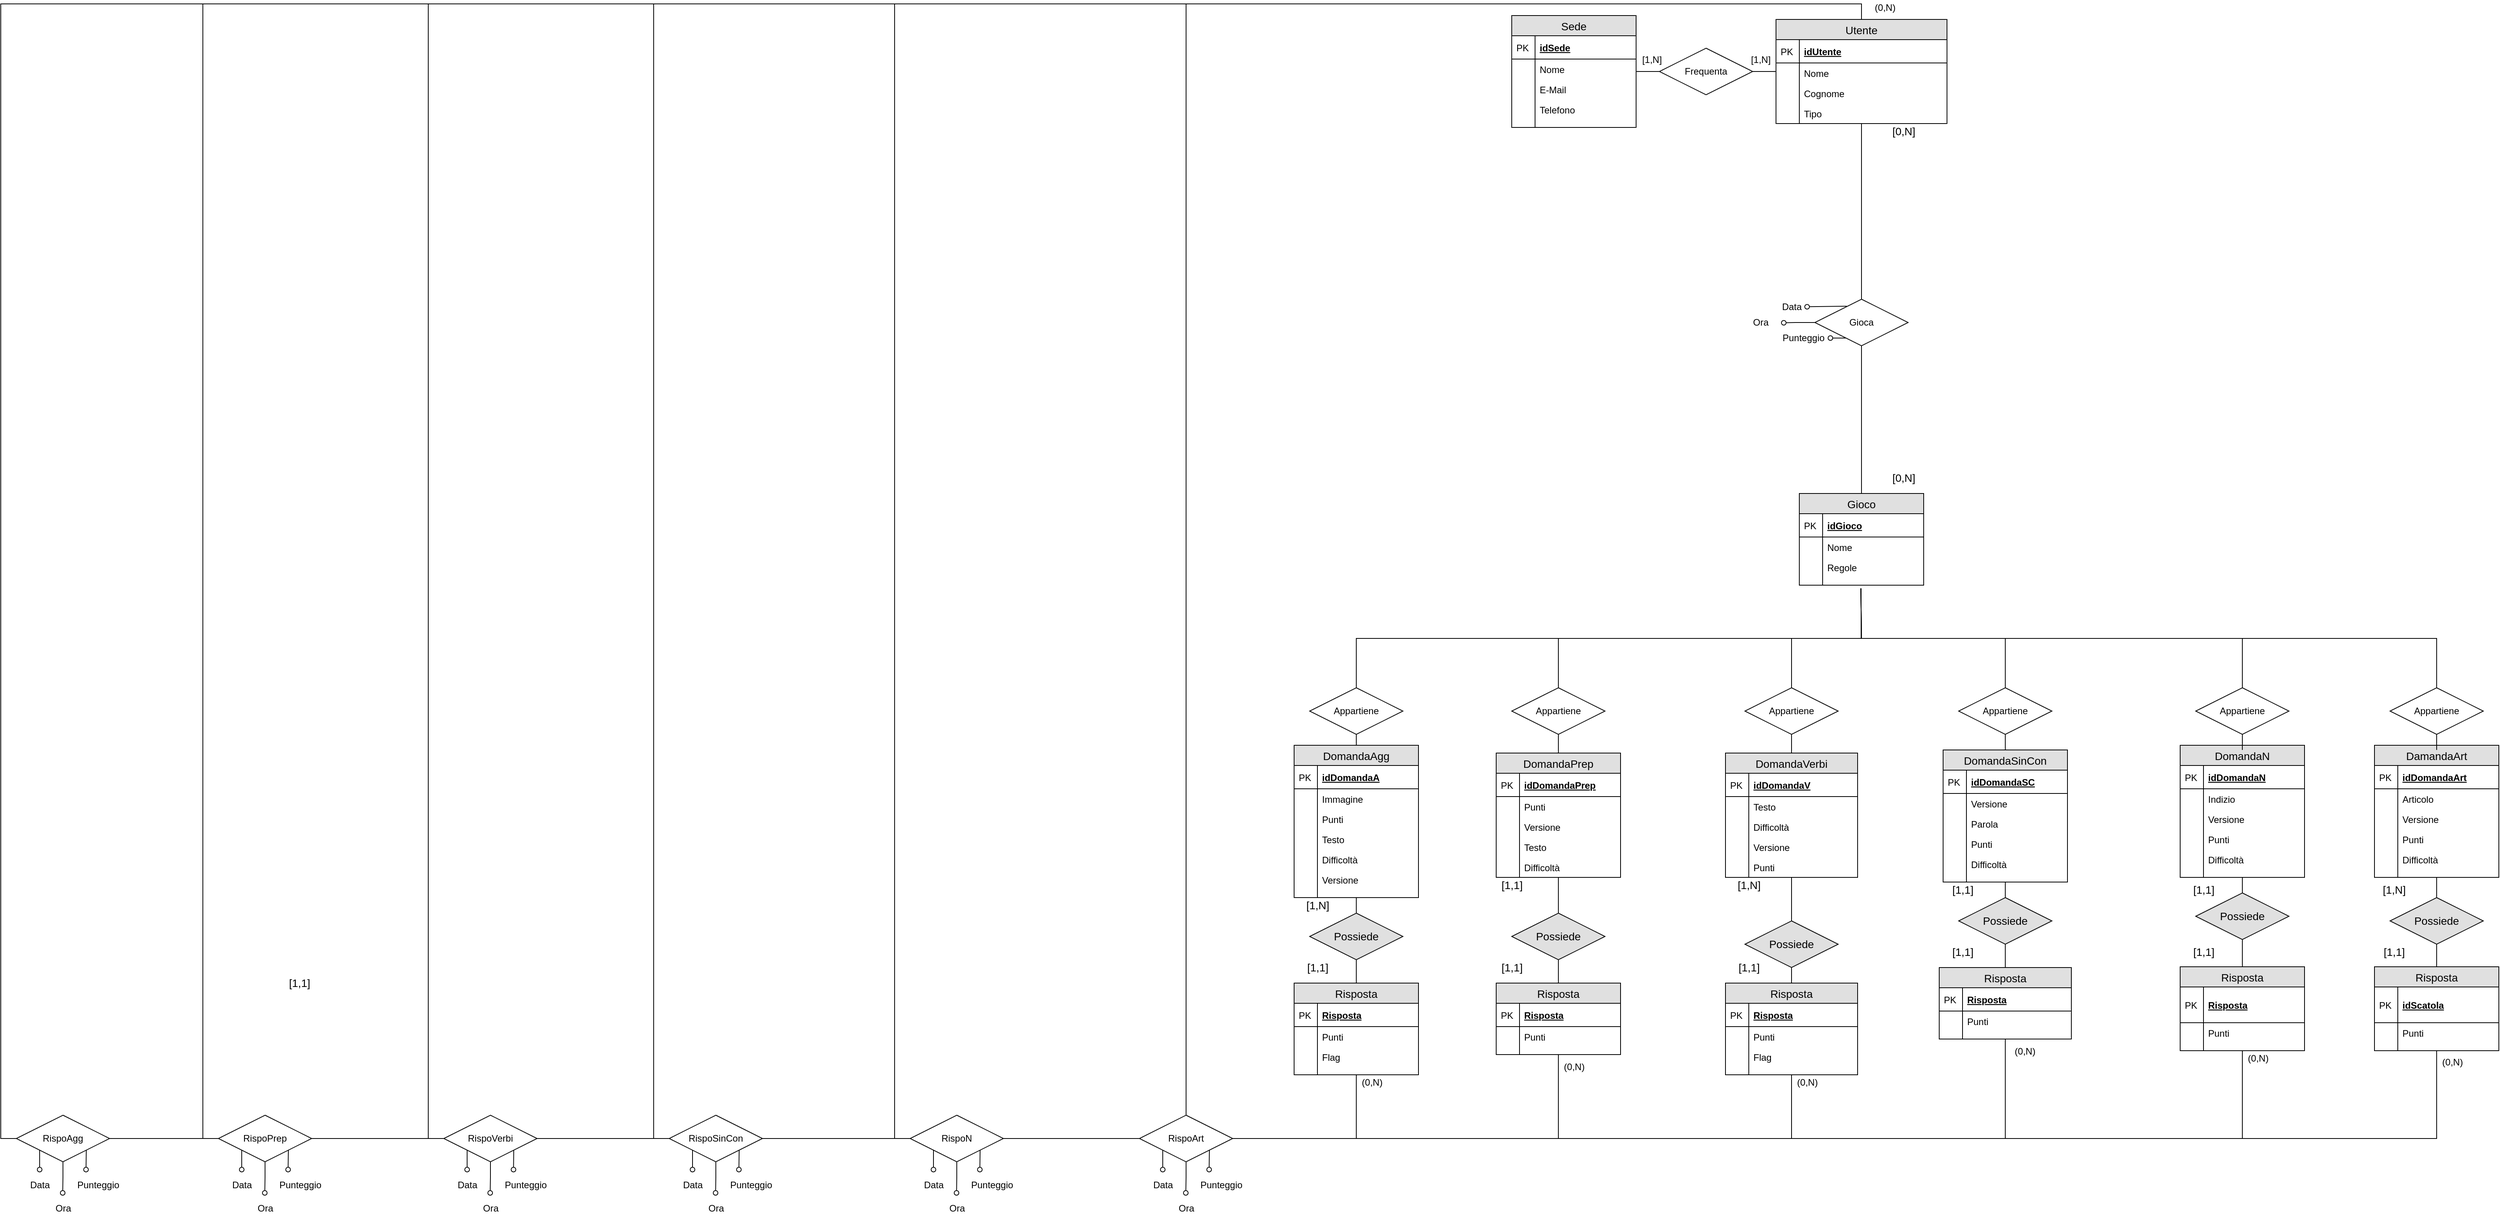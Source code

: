 <mxfile version="12.7.0" type="device"><diagram id="oJLfNqRauhqa5xgDHrzO" name="Page-1"><mxGraphModel dx="3682" dy="662" grid="1" gridSize="10" guides="1" tooltips="1" connect="1" arrows="1" fold="1" page="1" pageScale="1" pageWidth="827" pageHeight="1169" math="0" shadow="0"><root><mxCell id="0"/><mxCell id="1" parent="0"/><mxCell id="fyGPEh1QH60FLGqY0S4b-1" value="Utente" style="swimlane;fontStyle=0;childLayout=stackLayout;horizontal=1;startSize=26;fillColor=#e0e0e0;horizontalStack=0;resizeParent=1;resizeParentMax=0;resizeLast=0;collapsible=1;marginBottom=0;swimlaneFillColor=#ffffff;align=center;fontSize=14;" parent="1" vertex="1"><mxGeometry x="240" y="80" width="220" height="134" as="geometry"/></mxCell><mxCell id="fyGPEh1QH60FLGqY0S4b-2" value="idUtente" style="shape=partialRectangle;top=0;left=0;right=0;bottom=1;align=left;verticalAlign=middle;fillColor=none;spacingLeft=34;spacingRight=4;overflow=hidden;rotatable=0;points=[[0,0.5],[1,0.5]];portConstraint=eastwest;dropTarget=0;fontStyle=5;fontSize=12;" parent="fyGPEh1QH60FLGqY0S4b-1" vertex="1"><mxGeometry y="26" width="220" height="30" as="geometry"/></mxCell><mxCell id="fyGPEh1QH60FLGqY0S4b-3" value="PK" style="shape=partialRectangle;top=0;left=0;bottom=0;fillColor=none;align=left;verticalAlign=middle;spacingLeft=4;spacingRight=4;overflow=hidden;rotatable=0;points=[];portConstraint=eastwest;part=1;fontSize=12;" parent="fyGPEh1QH60FLGqY0S4b-2" vertex="1" connectable="0"><mxGeometry width="30" height="30" as="geometry"/></mxCell><mxCell id="fyGPEh1QH60FLGqY0S4b-4" value="Nome" style="shape=partialRectangle;top=0;left=0;right=0;bottom=0;align=left;verticalAlign=top;fillColor=none;spacingLeft=34;spacingRight=4;overflow=hidden;rotatable=0;points=[[0,0.5],[1,0.5]];portConstraint=eastwest;dropTarget=0;fontSize=12;" parent="fyGPEh1QH60FLGqY0S4b-1" vertex="1"><mxGeometry y="56" width="220" height="26" as="geometry"/></mxCell><mxCell id="fyGPEh1QH60FLGqY0S4b-5" value="" style="shape=partialRectangle;top=0;left=0;bottom=0;fillColor=none;align=left;verticalAlign=top;spacingLeft=4;spacingRight=4;overflow=hidden;rotatable=0;points=[];portConstraint=eastwest;part=1;fontSize=12;" parent="fyGPEh1QH60FLGqY0S4b-4" vertex="1" connectable="0"><mxGeometry width="30" height="26" as="geometry"/></mxCell><mxCell id="fyGPEh1QH60FLGqY0S4b-6" value="Cognome" style="shape=partialRectangle;top=0;left=0;right=0;bottom=0;align=left;verticalAlign=top;fillColor=none;spacingLeft=34;spacingRight=4;overflow=hidden;rotatable=0;points=[[0,0.5],[1,0.5]];portConstraint=eastwest;dropTarget=0;fontSize=12;" parent="fyGPEh1QH60FLGqY0S4b-1" vertex="1"><mxGeometry y="82" width="220" height="26" as="geometry"/></mxCell><mxCell id="fyGPEh1QH60FLGqY0S4b-7" value="" style="shape=partialRectangle;top=0;left=0;bottom=0;fillColor=none;align=left;verticalAlign=top;spacingLeft=4;spacingRight=4;overflow=hidden;rotatable=0;points=[];portConstraint=eastwest;part=1;fontSize=12;" parent="fyGPEh1QH60FLGqY0S4b-6" vertex="1" connectable="0"><mxGeometry width="30" height="26" as="geometry"/></mxCell><mxCell id="fyGPEh1QH60FLGqY0S4b-8" value="Tipo" style="shape=partialRectangle;top=0;left=0;right=0;bottom=0;align=left;verticalAlign=top;fillColor=none;spacingLeft=34;spacingRight=4;overflow=hidden;rotatable=0;points=[[0,0.5],[1,0.5]];portConstraint=eastwest;dropTarget=0;fontSize=12;" parent="fyGPEh1QH60FLGqY0S4b-1" vertex="1"><mxGeometry y="108" width="220" height="26" as="geometry"/></mxCell><mxCell id="fyGPEh1QH60FLGqY0S4b-9" value="" style="shape=partialRectangle;top=0;left=0;bottom=0;fillColor=none;align=left;verticalAlign=top;spacingLeft=4;spacingRight=4;overflow=hidden;rotatable=0;points=[];portConstraint=eastwest;part=1;fontSize=12;" parent="fyGPEh1QH60FLGqY0S4b-8" vertex="1" connectable="0"><mxGeometry width="30" height="26" as="geometry"/></mxCell><mxCell id="kGWHChFnNLOmyEC3T0Xx-23" style="edgeStyle=orthogonalEdgeStyle;rounded=0;orthogonalLoop=1;jettySize=auto;html=1;exitX=1;exitY=0.5;exitDx=0;exitDy=0;startArrow=none;startFill=0;endArrow=none;endFill=0;" edge="1" parent="1" source="fyGPEh1QH60FLGqY0S4b-12" target="fyGPEh1QH60FLGqY0S4b-1"><mxGeometry relative="1" as="geometry"/></mxCell><mxCell id="kGWHChFnNLOmyEC3T0Xx-25" style="edgeStyle=orthogonalEdgeStyle;rounded=0;orthogonalLoop=1;jettySize=auto;html=1;exitX=0;exitY=0.5;exitDx=0;exitDy=0;startArrow=none;startFill=0;endArrow=none;endFill=0;" edge="1" parent="1" source="fyGPEh1QH60FLGqY0S4b-12" target="fyGPEh1QH60FLGqY0S4b-13"><mxGeometry relative="1" as="geometry"/></mxCell><mxCell id="fyGPEh1QH60FLGqY0S4b-12" value="Frequenta" style="shape=rhombus;perimeter=rhombusPerimeter;whiteSpace=wrap;html=1;align=center;" parent="1" vertex="1"><mxGeometry x="90" y="117" width="120" height="60" as="geometry"/></mxCell><mxCell id="fyGPEh1QH60FLGqY0S4b-13" value="Sede" style="swimlane;fontStyle=0;childLayout=stackLayout;horizontal=1;startSize=26;fillColor=#e0e0e0;horizontalStack=0;resizeParent=1;resizeParentMax=0;resizeLast=0;collapsible=1;marginBottom=0;swimlaneFillColor=#ffffff;align=center;fontSize=14;" parent="1" vertex="1"><mxGeometry x="-100" y="75" width="160" height="144" as="geometry"/></mxCell><mxCell id="fyGPEh1QH60FLGqY0S4b-14" value="idSede" style="shape=partialRectangle;top=0;left=0;right=0;bottom=1;align=left;verticalAlign=middle;fillColor=none;spacingLeft=34;spacingRight=4;overflow=hidden;rotatable=0;points=[[0,0.5],[1,0.5]];portConstraint=eastwest;dropTarget=0;fontStyle=5;fontSize=12;" parent="fyGPEh1QH60FLGqY0S4b-13" vertex="1"><mxGeometry y="26" width="160" height="30" as="geometry"/></mxCell><mxCell id="fyGPEh1QH60FLGqY0S4b-15" value="PK" style="shape=partialRectangle;top=0;left=0;bottom=0;fillColor=none;align=left;verticalAlign=middle;spacingLeft=4;spacingRight=4;overflow=hidden;rotatable=0;points=[];portConstraint=eastwest;part=1;fontSize=12;" parent="fyGPEh1QH60FLGqY0S4b-14" vertex="1" connectable="0"><mxGeometry width="30" height="30" as="geometry"/></mxCell><mxCell id="fyGPEh1QH60FLGqY0S4b-16" value="Nome" style="shape=partialRectangle;top=0;left=0;right=0;bottom=0;align=left;verticalAlign=top;fillColor=none;spacingLeft=34;spacingRight=4;overflow=hidden;rotatable=0;points=[[0,0.5],[1,0.5]];portConstraint=eastwest;dropTarget=0;fontSize=12;" parent="fyGPEh1QH60FLGqY0S4b-13" vertex="1"><mxGeometry y="56" width="160" height="26" as="geometry"/></mxCell><mxCell id="fyGPEh1QH60FLGqY0S4b-17" value="" style="shape=partialRectangle;top=0;left=0;bottom=0;fillColor=none;align=left;verticalAlign=top;spacingLeft=4;spacingRight=4;overflow=hidden;rotatable=0;points=[];portConstraint=eastwest;part=1;fontSize=12;" parent="fyGPEh1QH60FLGqY0S4b-16" vertex="1" connectable="0"><mxGeometry width="30" height="26" as="geometry"/></mxCell><mxCell id="fyGPEh1QH60FLGqY0S4b-18" value="E-Mail" style="shape=partialRectangle;top=0;left=0;right=0;bottom=0;align=left;verticalAlign=top;fillColor=none;spacingLeft=34;spacingRight=4;overflow=hidden;rotatable=0;points=[[0,0.5],[1,0.5]];portConstraint=eastwest;dropTarget=0;fontSize=12;" parent="fyGPEh1QH60FLGqY0S4b-13" vertex="1"><mxGeometry y="82" width="160" height="26" as="geometry"/></mxCell><mxCell id="fyGPEh1QH60FLGqY0S4b-19" value="" style="shape=partialRectangle;top=0;left=0;bottom=0;fillColor=none;align=left;verticalAlign=top;spacingLeft=4;spacingRight=4;overflow=hidden;rotatable=0;points=[];portConstraint=eastwest;part=1;fontSize=12;" parent="fyGPEh1QH60FLGqY0S4b-18" vertex="1" connectable="0"><mxGeometry width="30" height="26" as="geometry"/></mxCell><mxCell id="fyGPEh1QH60FLGqY0S4b-20" value="Telefono" style="shape=partialRectangle;top=0;left=0;right=0;bottom=0;align=left;verticalAlign=top;fillColor=none;spacingLeft=34;spacingRight=4;overflow=hidden;rotatable=0;points=[[0,0.5],[1,0.5]];portConstraint=eastwest;dropTarget=0;fontSize=12;" parent="fyGPEh1QH60FLGqY0S4b-13" vertex="1"><mxGeometry y="108" width="160" height="26" as="geometry"/></mxCell><mxCell id="fyGPEh1QH60FLGqY0S4b-21" value="" style="shape=partialRectangle;top=0;left=0;bottom=0;fillColor=none;align=left;verticalAlign=top;spacingLeft=4;spacingRight=4;overflow=hidden;rotatable=0;points=[];portConstraint=eastwest;part=1;fontSize=12;" parent="fyGPEh1QH60FLGqY0S4b-20" vertex="1" connectable="0"><mxGeometry width="30" height="26" as="geometry"/></mxCell><mxCell id="fyGPEh1QH60FLGqY0S4b-22" value="" style="shape=partialRectangle;top=0;left=0;right=0;bottom=0;align=left;verticalAlign=top;fillColor=none;spacingLeft=34;spacingRight=4;overflow=hidden;rotatable=0;points=[[0,0.5],[1,0.5]];portConstraint=eastwest;dropTarget=0;fontSize=12;" parent="fyGPEh1QH60FLGqY0S4b-13" vertex="1"><mxGeometry y="134" width="160" height="10" as="geometry"/></mxCell><mxCell id="fyGPEh1QH60FLGqY0S4b-23" value="" style="shape=partialRectangle;top=0;left=0;bottom=0;fillColor=none;align=left;verticalAlign=top;spacingLeft=4;spacingRight=4;overflow=hidden;rotatable=0;points=[];portConstraint=eastwest;part=1;fontSize=12;" parent="fyGPEh1QH60FLGqY0S4b-22" vertex="1" connectable="0"><mxGeometry width="30" height="10" as="geometry"/></mxCell><mxCell id="fyGPEh1QH60FLGqY0S4b-36" value="[1,N]" style="text;html=1;align=center;verticalAlign=middle;resizable=0;points=[];autosize=1;" parent="1" vertex="1"><mxGeometry x="60" y="122" width="40" height="20" as="geometry"/></mxCell><mxCell id="fyGPEh1QH60FLGqY0S4b-37" value="[1,N]" style="text;html=1;align=center;verticalAlign=middle;resizable=0;points=[];autosize=1;" parent="1" vertex="1"><mxGeometry x="200" y="122" width="40" height="20" as="geometry"/></mxCell><mxCell id="kGWHChFnNLOmyEC3T0Xx-19" style="edgeStyle=orthogonalEdgeStyle;rounded=0;orthogonalLoop=1;jettySize=auto;html=1;exitX=0.5;exitY=1;exitDx=0;exitDy=0;entryX=0.5;entryY=0;entryDx=0;entryDy=0;endArrow=none;endFill=0;" edge="1" parent="1" source="fyGPEh1QH60FLGqY0S4b-38" target="fyGPEh1QH60FLGqY0S4b-41"><mxGeometry relative="1" as="geometry"/></mxCell><mxCell id="kGWHChFnNLOmyEC3T0Xx-20" style="edgeStyle=orthogonalEdgeStyle;rounded=0;orthogonalLoop=1;jettySize=auto;html=1;exitX=0.5;exitY=0;exitDx=0;exitDy=0;endArrow=none;endFill=0;" edge="1" parent="1" source="fyGPEh1QH60FLGqY0S4b-38" target="fyGPEh1QH60FLGqY0S4b-1"><mxGeometry relative="1" as="geometry"/></mxCell><mxCell id="kGWHChFnNLOmyEC3T0Xx-71" style="edgeStyle=orthogonalEdgeStyle;rounded=0;orthogonalLoop=1;jettySize=auto;html=1;exitX=0;exitY=0.5;exitDx=0;exitDy=0;entryX=1.25;entryY=0.517;entryDx=0;entryDy=0;entryPerimeter=0;startArrow=none;startFill=0;endArrow=oval;endFill=0;" edge="1" parent="1" source="fyGPEh1QH60FLGqY0S4b-38" target="kGWHChFnNLOmyEC3T0Xx-70"><mxGeometry relative="1" as="geometry"/></mxCell><mxCell id="fyGPEh1QH60FLGqY0S4b-38" value="Gioca" style="shape=rhombus;perimeter=rhombusPerimeter;whiteSpace=wrap;html=1;align=center;" parent="1" vertex="1"><mxGeometry x="290" y="440" width="120" height="60" as="geometry"/></mxCell><mxCell id="fyGPEh1QH60FLGqY0S4b-39" value="Data" style="text;html=1;align=center;verticalAlign=middle;resizable=0;points=[];autosize=1;" parent="1" vertex="1"><mxGeometry x="240" y="440" width="40" height="20" as="geometry"/></mxCell><mxCell id="fyGPEh1QH60FLGqY0S4b-40" value="Punteggio" style="text;html=1;align=center;verticalAlign=middle;resizable=0;points=[];autosize=1;" parent="1" vertex="1"><mxGeometry x="240" y="480" width="70" height="20" as="geometry"/></mxCell><mxCell id="fyGPEh1QH60FLGqY0S4b-41" value="Gioco" style="swimlane;fontStyle=0;childLayout=stackLayout;horizontal=1;startSize=26;fillColor=#e0e0e0;horizontalStack=0;resizeParent=1;resizeParentMax=0;resizeLast=0;collapsible=1;marginBottom=0;swimlaneFillColor=#ffffff;align=center;fontSize=14;" parent="1" vertex="1"><mxGeometry x="270" y="690" width="160" height="118" as="geometry"/></mxCell><mxCell id="fyGPEh1QH60FLGqY0S4b-42" value="idGioco" style="shape=partialRectangle;top=0;left=0;right=0;bottom=1;align=left;verticalAlign=middle;fillColor=none;spacingLeft=34;spacingRight=4;overflow=hidden;rotatable=0;points=[[0,0.5],[1,0.5]];portConstraint=eastwest;dropTarget=0;fontStyle=5;fontSize=12;" parent="fyGPEh1QH60FLGqY0S4b-41" vertex="1"><mxGeometry y="26" width="160" height="30" as="geometry"/></mxCell><mxCell id="fyGPEh1QH60FLGqY0S4b-43" value="PK" style="shape=partialRectangle;top=0;left=0;bottom=0;fillColor=none;align=left;verticalAlign=middle;spacingLeft=4;spacingRight=4;overflow=hidden;rotatable=0;points=[];portConstraint=eastwest;part=1;fontSize=12;" parent="fyGPEh1QH60FLGqY0S4b-42" vertex="1" connectable="0"><mxGeometry width="30" height="30" as="geometry"/></mxCell><mxCell id="fyGPEh1QH60FLGqY0S4b-46" value="Nome" style="shape=partialRectangle;top=0;left=0;right=0;bottom=0;align=left;verticalAlign=top;fillColor=none;spacingLeft=34;spacingRight=4;overflow=hidden;rotatable=0;points=[[0,0.5],[1,0.5]];portConstraint=eastwest;dropTarget=0;fontSize=12;" parent="fyGPEh1QH60FLGqY0S4b-41" vertex="1"><mxGeometry y="56" width="160" height="26" as="geometry"/></mxCell><mxCell id="fyGPEh1QH60FLGqY0S4b-47" value="" style="shape=partialRectangle;top=0;left=0;bottom=0;fillColor=none;align=left;verticalAlign=top;spacingLeft=4;spacingRight=4;overflow=hidden;rotatable=0;points=[];portConstraint=eastwest;part=1;fontSize=12;" parent="fyGPEh1QH60FLGqY0S4b-46" vertex="1" connectable="0"><mxGeometry width="30" height="26" as="geometry"/></mxCell><mxCell id="fyGPEh1QH60FLGqY0S4b-48" value="Regole" style="shape=partialRectangle;top=0;left=0;right=0;bottom=0;align=left;verticalAlign=top;fillColor=none;spacingLeft=34;spacingRight=4;overflow=hidden;rotatable=0;points=[[0,0.5],[1,0.5]];portConstraint=eastwest;dropTarget=0;fontSize=12;" parent="fyGPEh1QH60FLGqY0S4b-41" vertex="1"><mxGeometry y="82" width="160" height="26" as="geometry"/></mxCell><mxCell id="fyGPEh1QH60FLGqY0S4b-49" value="" style="shape=partialRectangle;top=0;left=0;bottom=0;fillColor=none;align=left;verticalAlign=top;spacingLeft=4;spacingRight=4;overflow=hidden;rotatable=0;points=[];portConstraint=eastwest;part=1;fontSize=12;" parent="fyGPEh1QH60FLGqY0S4b-48" vertex="1" connectable="0"><mxGeometry width="30" height="26" as="geometry"/></mxCell><mxCell id="fyGPEh1QH60FLGqY0S4b-50" value="" style="shape=partialRectangle;top=0;left=0;right=0;bottom=0;align=left;verticalAlign=top;fillColor=none;spacingLeft=34;spacingRight=4;overflow=hidden;rotatable=0;points=[[0,0.5],[1,0.5]];portConstraint=eastwest;dropTarget=0;fontSize=12;" parent="fyGPEh1QH60FLGqY0S4b-41" vertex="1"><mxGeometry y="108" width="160" height="10" as="geometry"/></mxCell><mxCell id="fyGPEh1QH60FLGqY0S4b-51" value="" style="shape=partialRectangle;top=0;left=0;bottom=0;fillColor=none;align=left;verticalAlign=top;spacingLeft=4;spacingRight=4;overflow=hidden;rotatable=0;points=[];portConstraint=eastwest;part=1;fontSize=12;" parent="fyGPEh1QH60FLGqY0S4b-50" vertex="1" connectable="0"><mxGeometry width="30" height="10" as="geometry"/></mxCell><mxCell id="kGWHChFnNLOmyEC3T0Xx-69" value="" style="edgeStyle=orthogonalEdgeStyle;rounded=0;orthogonalLoop=1;jettySize=auto;html=1;startArrow=none;startFill=0;endArrow=none;endFill=0;" edge="1" parent="1" source="fyGPEh1QH60FLGqY0S4b-63" target="kGWHChFnNLOmyEC3T0Xx-28"><mxGeometry relative="1" as="geometry"/></mxCell><mxCell id="fyGPEh1QH60FLGqY0S4b-63" value="DomandaVerbi" style="swimlane;fontStyle=0;childLayout=stackLayout;horizontal=1;startSize=26;fillColor=#e0e0e0;horizontalStack=0;resizeParent=1;resizeParentMax=0;resizeLast=0;collapsible=1;marginBottom=0;swimlaneFillColor=#ffffff;align=center;fontSize=14;" parent="1" vertex="1"><mxGeometry x="175" y="1024" width="170" height="160" as="geometry"/></mxCell><mxCell id="fyGPEh1QH60FLGqY0S4b-64" value="idDomandaV" style="shape=partialRectangle;top=0;left=0;right=0;bottom=1;align=left;verticalAlign=middle;fillColor=none;spacingLeft=34;spacingRight=4;overflow=hidden;rotatable=0;points=[[0,0.5],[1,0.5]];portConstraint=eastwest;dropTarget=0;fontStyle=5;fontSize=12;" parent="fyGPEh1QH60FLGqY0S4b-63" vertex="1"><mxGeometry y="26" width="170" height="30" as="geometry"/></mxCell><mxCell id="fyGPEh1QH60FLGqY0S4b-65" value="PK" style="shape=partialRectangle;top=0;left=0;bottom=0;fillColor=none;align=left;verticalAlign=middle;spacingLeft=4;spacingRight=4;overflow=hidden;rotatable=0;points=[];portConstraint=eastwest;part=1;fontSize=12;" parent="fyGPEh1QH60FLGqY0S4b-64" vertex="1" connectable="0"><mxGeometry width="30" height="30" as="geometry"/></mxCell><mxCell id="fyGPEh1QH60FLGqY0S4b-70" value="Testo" style="shape=partialRectangle;top=0;left=0;right=0;bottom=0;align=left;verticalAlign=top;fillColor=none;spacingLeft=34;spacingRight=4;overflow=hidden;rotatable=0;points=[[0,0.5],[1,0.5]];portConstraint=eastwest;dropTarget=0;fontSize=12;" parent="fyGPEh1QH60FLGqY0S4b-63" vertex="1"><mxGeometry y="56" width="170" height="26" as="geometry"/></mxCell><mxCell id="fyGPEh1QH60FLGqY0S4b-71" value="" style="shape=partialRectangle;top=0;left=0;bottom=0;fillColor=none;align=left;verticalAlign=top;spacingLeft=4;spacingRight=4;overflow=hidden;rotatable=0;points=[];portConstraint=eastwest;part=1;fontSize=12;" parent="fyGPEh1QH60FLGqY0S4b-70" vertex="1" connectable="0"><mxGeometry width="30" height="26" as="geometry"/></mxCell><mxCell id="kGWHChFnNLOmyEC3T0Xx-58" value="Difficoltà" style="shape=partialRectangle;top=0;left=0;right=0;bottom=0;align=left;verticalAlign=top;fillColor=none;spacingLeft=34;spacingRight=4;overflow=hidden;rotatable=0;points=[[0,0.5],[1,0.5]];portConstraint=eastwest;dropTarget=0;fontSize=12;" vertex="1" parent="fyGPEh1QH60FLGqY0S4b-63"><mxGeometry y="82" width="170" height="26" as="geometry"/></mxCell><mxCell id="kGWHChFnNLOmyEC3T0Xx-59" value="" style="shape=partialRectangle;top=0;left=0;bottom=0;fillColor=none;align=left;verticalAlign=top;spacingLeft=4;spacingRight=4;overflow=hidden;rotatable=0;points=[];portConstraint=eastwest;part=1;fontSize=12;" vertex="1" connectable="0" parent="kGWHChFnNLOmyEC3T0Xx-58"><mxGeometry width="30" height="26" as="geometry"/></mxCell><mxCell id="kGWHChFnNLOmyEC3T0Xx-146" value="Versione" style="shape=partialRectangle;top=0;left=0;right=0;bottom=0;align=left;verticalAlign=top;fillColor=none;spacingLeft=34;spacingRight=4;overflow=hidden;rotatable=0;points=[[0,0.5],[1,0.5]];portConstraint=eastwest;dropTarget=0;fontSize=12;" vertex="1" parent="fyGPEh1QH60FLGqY0S4b-63"><mxGeometry y="108" width="170" height="26" as="geometry"/></mxCell><mxCell id="kGWHChFnNLOmyEC3T0Xx-147" value="" style="shape=partialRectangle;top=0;left=0;bottom=0;fillColor=none;align=left;verticalAlign=top;spacingLeft=4;spacingRight=4;overflow=hidden;rotatable=0;points=[];portConstraint=eastwest;part=1;fontSize=12;" vertex="1" connectable="0" parent="kGWHChFnNLOmyEC3T0Xx-146"><mxGeometry width="30" height="26" as="geometry"/></mxCell><mxCell id="fyGPEh1QH60FLGqY0S4b-96" value="Punti" style="shape=partialRectangle;top=0;left=0;right=0;bottom=0;align=left;verticalAlign=top;fillColor=none;spacingLeft=34;spacingRight=4;overflow=hidden;rotatable=0;points=[[0,0.5],[1,0.5]];portConstraint=eastwest;dropTarget=0;fontSize=12;" parent="fyGPEh1QH60FLGqY0S4b-63" vertex="1"><mxGeometry y="134" width="170" height="26" as="geometry"/></mxCell><mxCell id="fyGPEh1QH60FLGqY0S4b-97" value="" style="shape=partialRectangle;top=0;left=0;bottom=0;fillColor=none;align=left;verticalAlign=top;spacingLeft=4;spacingRight=4;overflow=hidden;rotatable=0;points=[];portConstraint=eastwest;part=1;fontSize=12;" parent="fyGPEh1QH60FLGqY0S4b-96" vertex="1" connectable="0"><mxGeometry width="30" height="26" as="geometry"/></mxCell><mxCell id="fyGPEh1QH60FLGqY0S4b-74" value="Risposta" style="swimlane;fontStyle=0;childLayout=stackLayout;horizontal=1;startSize=26;fillColor=#e0e0e0;horizontalStack=0;resizeParent=1;resizeParentMax=0;resizeLast=0;collapsible=1;marginBottom=0;swimlaneFillColor=#ffffff;align=center;fontSize=14;" parent="1" vertex="1"><mxGeometry x="175" y="1320" width="170" height="118" as="geometry"/></mxCell><mxCell id="fyGPEh1QH60FLGqY0S4b-75" value="Risposta" style="shape=partialRectangle;top=0;left=0;right=0;bottom=1;align=left;verticalAlign=middle;fillColor=none;spacingLeft=34;spacingRight=4;overflow=hidden;rotatable=0;points=[[0,0.5],[1,0.5]];portConstraint=eastwest;dropTarget=0;fontStyle=5;fontSize=12;" parent="fyGPEh1QH60FLGqY0S4b-74" vertex="1"><mxGeometry y="26" width="170" height="30" as="geometry"/></mxCell><mxCell id="fyGPEh1QH60FLGqY0S4b-76" value="PK" style="shape=partialRectangle;top=0;left=0;bottom=0;fillColor=none;align=left;verticalAlign=middle;spacingLeft=4;spacingRight=4;overflow=hidden;rotatable=0;points=[];portConstraint=eastwest;part=1;fontSize=12;" parent="fyGPEh1QH60FLGqY0S4b-75" vertex="1" connectable="0"><mxGeometry width="30" height="30" as="geometry"/></mxCell><mxCell id="fyGPEh1QH60FLGqY0S4b-77" value="Punti" style="shape=partialRectangle;top=0;left=0;right=0;bottom=0;align=left;verticalAlign=top;fillColor=none;spacingLeft=34;spacingRight=4;overflow=hidden;rotatable=0;points=[[0,0.5],[1,0.5]];portConstraint=eastwest;dropTarget=0;fontSize=12;" parent="fyGPEh1QH60FLGqY0S4b-74" vertex="1"><mxGeometry y="56" width="170" height="26" as="geometry"/></mxCell><mxCell id="fyGPEh1QH60FLGqY0S4b-78" value="" style="shape=partialRectangle;top=0;left=0;bottom=0;fillColor=none;align=left;verticalAlign=top;spacingLeft=4;spacingRight=4;overflow=hidden;rotatable=0;points=[];portConstraint=eastwest;part=1;fontSize=12;" parent="fyGPEh1QH60FLGqY0S4b-77" vertex="1" connectable="0"><mxGeometry width="30" height="26" as="geometry"/></mxCell><mxCell id="fyGPEh1QH60FLGqY0S4b-79" value="Flag" style="shape=partialRectangle;top=0;left=0;right=0;bottom=0;align=left;verticalAlign=top;fillColor=none;spacingLeft=34;spacingRight=4;overflow=hidden;rotatable=0;points=[[0,0.5],[1,0.5]];portConstraint=eastwest;dropTarget=0;fontSize=12;" parent="fyGPEh1QH60FLGqY0S4b-74" vertex="1"><mxGeometry y="82" width="170" height="26" as="geometry"/></mxCell><mxCell id="fyGPEh1QH60FLGqY0S4b-80" value="" style="shape=partialRectangle;top=0;left=0;bottom=0;fillColor=none;align=left;verticalAlign=top;spacingLeft=4;spacingRight=4;overflow=hidden;rotatable=0;points=[];portConstraint=eastwest;part=1;fontSize=12;" parent="fyGPEh1QH60FLGqY0S4b-79" vertex="1" connectable="0"><mxGeometry width="30" height="26" as="geometry"/></mxCell><mxCell id="fyGPEh1QH60FLGqY0S4b-83" value="" style="shape=partialRectangle;top=0;left=0;right=0;bottom=0;align=left;verticalAlign=top;fillColor=none;spacingLeft=34;spacingRight=4;overflow=hidden;rotatable=0;points=[[0,0.5],[1,0.5]];portConstraint=eastwest;dropTarget=0;fontSize=12;" parent="fyGPEh1QH60FLGqY0S4b-74" vertex="1"><mxGeometry y="108" width="170" height="10" as="geometry"/></mxCell><mxCell id="fyGPEh1QH60FLGqY0S4b-84" value="" style="shape=partialRectangle;top=0;left=0;bottom=0;fillColor=none;align=left;verticalAlign=top;spacingLeft=4;spacingRight=4;overflow=hidden;rotatable=0;points=[];portConstraint=eastwest;part=1;fontSize=12;" parent="fyGPEh1QH60FLGqY0S4b-83" vertex="1" connectable="0"><mxGeometry width="30" height="10" as="geometry"/></mxCell><mxCell id="fyGPEh1QH60FLGqY0S4b-85" value="DomandaSinCon" style="swimlane;fontStyle=0;childLayout=stackLayout;horizontal=1;startSize=26;fillColor=#e0e0e0;horizontalStack=0;resizeParent=1;resizeParentMax=0;resizeLast=0;collapsible=1;marginBottom=0;swimlaneFillColor=#ffffff;align=center;fontSize=14;" parent="1" vertex="1"><mxGeometry x="455" y="1020" width="160" height="170" as="geometry"/></mxCell><mxCell id="fyGPEh1QH60FLGqY0S4b-86" value="idDomandaSC" style="shape=partialRectangle;top=0;left=0;right=0;bottom=1;align=left;verticalAlign=middle;fillColor=none;spacingLeft=34;spacingRight=4;overflow=hidden;rotatable=0;points=[[0,0.5],[1,0.5]];portConstraint=eastwest;dropTarget=0;fontStyle=5;fontSize=12;" parent="fyGPEh1QH60FLGqY0S4b-85" vertex="1"><mxGeometry y="26" width="160" height="30" as="geometry"/></mxCell><mxCell id="fyGPEh1QH60FLGqY0S4b-87" value="PK" style="shape=partialRectangle;top=0;left=0;bottom=0;fillColor=none;align=left;verticalAlign=middle;spacingLeft=4;spacingRight=4;overflow=hidden;rotatable=0;points=[];portConstraint=eastwest;part=1;fontSize=12;" parent="fyGPEh1QH60FLGqY0S4b-86" vertex="1" connectable="0"><mxGeometry width="30" height="30" as="geometry"/></mxCell><mxCell id="kGWHChFnNLOmyEC3T0Xx-148" value="Versione" style="shape=partialRectangle;top=0;left=0;right=0;bottom=0;align=left;verticalAlign=top;fillColor=none;spacingLeft=34;spacingRight=4;overflow=hidden;rotatable=0;points=[[0,0.5],[1,0.5]];portConstraint=eastwest;dropTarget=0;fontSize=12;" vertex="1" parent="fyGPEh1QH60FLGqY0S4b-85"><mxGeometry y="56" width="160" height="26" as="geometry"/></mxCell><mxCell id="kGWHChFnNLOmyEC3T0Xx-149" value="" style="shape=partialRectangle;top=0;left=0;bottom=0;fillColor=none;align=left;verticalAlign=top;spacingLeft=4;spacingRight=4;overflow=hidden;rotatable=0;points=[];portConstraint=eastwest;part=1;fontSize=12;" vertex="1" connectable="0" parent="kGWHChFnNLOmyEC3T0Xx-148"><mxGeometry width="30" height="26" as="geometry"/></mxCell><mxCell id="fyGPEh1QH60FLGqY0S4b-88" value="Parola" style="shape=partialRectangle;top=0;left=0;right=0;bottom=0;align=left;verticalAlign=top;fillColor=none;spacingLeft=34;spacingRight=4;overflow=hidden;rotatable=0;points=[[0,0.5],[1,0.5]];portConstraint=eastwest;dropTarget=0;fontSize=12;" parent="fyGPEh1QH60FLGqY0S4b-85" vertex="1"><mxGeometry y="82" width="160" height="26" as="geometry"/></mxCell><mxCell id="fyGPEh1QH60FLGqY0S4b-89" value="" style="shape=partialRectangle;top=0;left=0;bottom=0;fillColor=none;align=left;verticalAlign=top;spacingLeft=4;spacingRight=4;overflow=hidden;rotatable=0;points=[];portConstraint=eastwest;part=1;fontSize=12;" parent="fyGPEh1QH60FLGqY0S4b-88" vertex="1" connectable="0"><mxGeometry width="30" height="26" as="geometry"/></mxCell><mxCell id="fyGPEh1QH60FLGqY0S4b-90" value="Punti" style="shape=partialRectangle;top=0;left=0;right=0;bottom=0;align=left;verticalAlign=top;fillColor=none;spacingLeft=34;spacingRight=4;overflow=hidden;rotatable=0;points=[[0,0.5],[1,0.5]];portConstraint=eastwest;dropTarget=0;fontSize=12;" parent="fyGPEh1QH60FLGqY0S4b-85" vertex="1"><mxGeometry y="108" width="160" height="26" as="geometry"/></mxCell><mxCell id="fyGPEh1QH60FLGqY0S4b-91" value="" style="shape=partialRectangle;top=0;left=0;bottom=0;fillColor=none;align=left;verticalAlign=top;spacingLeft=4;spacingRight=4;overflow=hidden;rotatable=0;points=[];portConstraint=eastwest;part=1;fontSize=12;" parent="fyGPEh1QH60FLGqY0S4b-90" vertex="1" connectable="0"><mxGeometry width="30" height="26" as="geometry"/></mxCell><mxCell id="kGWHChFnNLOmyEC3T0Xx-60" value="Difficoltà" style="shape=partialRectangle;top=0;left=0;right=0;bottom=0;align=left;verticalAlign=top;fillColor=none;spacingLeft=34;spacingRight=4;overflow=hidden;rotatable=0;points=[[0,0.5],[1,0.5]];portConstraint=eastwest;dropTarget=0;fontSize=12;" vertex="1" parent="fyGPEh1QH60FLGqY0S4b-85"><mxGeometry y="134" width="160" height="26" as="geometry"/></mxCell><mxCell id="kGWHChFnNLOmyEC3T0Xx-61" value="" style="shape=partialRectangle;top=0;left=0;bottom=0;fillColor=none;align=left;verticalAlign=top;spacingLeft=4;spacingRight=4;overflow=hidden;rotatable=0;points=[];portConstraint=eastwest;part=1;fontSize=12;" vertex="1" connectable="0" parent="kGWHChFnNLOmyEC3T0Xx-60"><mxGeometry width="30" height="26" as="geometry"/></mxCell><mxCell id="fyGPEh1QH60FLGqY0S4b-94" value="" style="shape=partialRectangle;top=0;left=0;right=0;bottom=0;align=left;verticalAlign=top;fillColor=none;spacingLeft=34;spacingRight=4;overflow=hidden;rotatable=0;points=[[0,0.5],[1,0.5]];portConstraint=eastwest;dropTarget=0;fontSize=12;" parent="fyGPEh1QH60FLGqY0S4b-85" vertex="1"><mxGeometry y="160" width="160" height="10" as="geometry"/></mxCell><mxCell id="fyGPEh1QH60FLGqY0S4b-95" value="" style="shape=partialRectangle;top=0;left=0;bottom=0;fillColor=none;align=left;verticalAlign=top;spacingLeft=4;spacingRight=4;overflow=hidden;rotatable=0;points=[];portConstraint=eastwest;part=1;fontSize=12;" parent="fyGPEh1QH60FLGqY0S4b-94" vertex="1" connectable="0"><mxGeometry width="30" height="10" as="geometry"/></mxCell><mxCell id="fyGPEh1QH60FLGqY0S4b-109" value="Risposta" style="swimlane;fontStyle=0;childLayout=stackLayout;horizontal=1;startSize=26;fillColor=#e0e0e0;horizontalStack=0;resizeParent=1;resizeParentMax=0;resizeLast=0;collapsible=1;marginBottom=0;swimlaneFillColor=#ffffff;align=center;fontSize=14;" parent="1" vertex="1"><mxGeometry x="450" y="1300" width="170" height="92" as="geometry"/></mxCell><mxCell id="fyGPEh1QH60FLGqY0S4b-110" value="Risposta" style="shape=partialRectangle;top=0;left=0;right=0;bottom=1;align=left;verticalAlign=middle;fillColor=none;spacingLeft=34;spacingRight=4;overflow=hidden;rotatable=0;points=[[0,0.5],[1,0.5]];portConstraint=eastwest;dropTarget=0;fontStyle=5;fontSize=12;" parent="fyGPEh1QH60FLGqY0S4b-109" vertex="1"><mxGeometry y="26" width="170" height="30" as="geometry"/></mxCell><mxCell id="fyGPEh1QH60FLGqY0S4b-111" value="PK" style="shape=partialRectangle;top=0;left=0;bottom=0;fillColor=none;align=left;verticalAlign=middle;spacingLeft=4;spacingRight=4;overflow=hidden;rotatable=0;points=[];portConstraint=eastwest;part=1;fontSize=12;" parent="fyGPEh1QH60FLGqY0S4b-110" vertex="1" connectable="0"><mxGeometry width="30" height="30" as="geometry"/></mxCell><mxCell id="fyGPEh1QH60FLGqY0S4b-112" value="Punti" style="shape=partialRectangle;top=0;left=0;right=0;bottom=0;align=left;verticalAlign=top;fillColor=none;spacingLeft=34;spacingRight=4;overflow=hidden;rotatable=0;points=[[0,0.5],[1,0.5]];portConstraint=eastwest;dropTarget=0;fontSize=12;" parent="fyGPEh1QH60FLGqY0S4b-109" vertex="1"><mxGeometry y="56" width="170" height="26" as="geometry"/></mxCell><mxCell id="fyGPEh1QH60FLGqY0S4b-113" value="" style="shape=partialRectangle;top=0;left=0;bottom=0;fillColor=none;align=left;verticalAlign=top;spacingLeft=4;spacingRight=4;overflow=hidden;rotatable=0;points=[];portConstraint=eastwest;part=1;fontSize=12;" parent="fyGPEh1QH60FLGqY0S4b-112" vertex="1" connectable="0"><mxGeometry width="30" height="26" as="geometry"/></mxCell><mxCell id="fyGPEh1QH60FLGqY0S4b-118" value="" style="shape=partialRectangle;top=0;left=0;right=0;bottom=0;align=left;verticalAlign=top;fillColor=none;spacingLeft=34;spacingRight=4;overflow=hidden;rotatable=0;points=[[0,0.5],[1,0.5]];portConstraint=eastwest;dropTarget=0;fontSize=12;" parent="fyGPEh1QH60FLGqY0S4b-109" vertex="1"><mxGeometry y="82" width="170" height="10" as="geometry"/></mxCell><mxCell id="fyGPEh1QH60FLGqY0S4b-119" value="" style="shape=partialRectangle;top=0;left=0;bottom=0;fillColor=none;align=left;verticalAlign=top;spacingLeft=4;spacingRight=4;overflow=hidden;rotatable=0;points=[];portConstraint=eastwest;part=1;fontSize=12;" parent="fyGPEh1QH60FLGqY0S4b-118" vertex="1" connectable="0"><mxGeometry width="30" height="10" as="geometry"/></mxCell><mxCell id="fyGPEh1QH60FLGqY0S4b-120" value="Risposta" style="swimlane;fontStyle=0;childLayout=stackLayout;horizontal=1;startSize=26;fillColor=#e0e0e0;horizontalStack=0;resizeParent=1;resizeParentMax=0;resizeLast=0;collapsible=1;marginBottom=0;swimlaneFillColor=#ffffff;align=center;fontSize=14;" parent="1" vertex="1"><mxGeometry x="-120" y="1320" width="160" height="92" as="geometry"/></mxCell><mxCell id="fyGPEh1QH60FLGqY0S4b-121" value="Risposta" style="shape=partialRectangle;top=0;left=0;right=0;bottom=1;align=left;verticalAlign=middle;fillColor=none;spacingLeft=34;spacingRight=4;overflow=hidden;rotatable=0;points=[[0,0.5],[1,0.5]];portConstraint=eastwest;dropTarget=0;fontStyle=5;fontSize=12;" parent="fyGPEh1QH60FLGqY0S4b-120" vertex="1"><mxGeometry y="26" width="160" height="30" as="geometry"/></mxCell><mxCell id="fyGPEh1QH60FLGqY0S4b-122" value="PK" style="shape=partialRectangle;top=0;left=0;bottom=0;fillColor=none;align=left;verticalAlign=middle;spacingLeft=4;spacingRight=4;overflow=hidden;rotatable=0;points=[];portConstraint=eastwest;part=1;fontSize=12;" parent="fyGPEh1QH60FLGqY0S4b-121" vertex="1" connectable="0"><mxGeometry width="30" height="30" as="geometry"/></mxCell><mxCell id="fyGPEh1QH60FLGqY0S4b-125" value="Punti" style="shape=partialRectangle;top=0;left=0;right=0;bottom=0;align=left;verticalAlign=top;fillColor=none;spacingLeft=34;spacingRight=4;overflow=hidden;rotatable=0;points=[[0,0.5],[1,0.5]];portConstraint=eastwest;dropTarget=0;fontSize=12;" parent="fyGPEh1QH60FLGqY0S4b-120" vertex="1"><mxGeometry y="56" width="160" height="26" as="geometry"/></mxCell><mxCell id="fyGPEh1QH60FLGqY0S4b-126" value="" style="shape=partialRectangle;top=0;left=0;bottom=0;fillColor=none;align=left;verticalAlign=top;spacingLeft=4;spacingRight=4;overflow=hidden;rotatable=0;points=[];portConstraint=eastwest;part=1;fontSize=12;" parent="fyGPEh1QH60FLGqY0S4b-125" vertex="1" connectable="0"><mxGeometry width="30" height="26" as="geometry"/></mxCell><mxCell id="fyGPEh1QH60FLGqY0S4b-129" value="" style="shape=partialRectangle;top=0;left=0;right=0;bottom=0;align=left;verticalAlign=top;fillColor=none;spacingLeft=34;spacingRight=4;overflow=hidden;rotatable=0;points=[[0,0.5],[1,0.5]];portConstraint=eastwest;dropTarget=0;fontSize=12;" parent="fyGPEh1QH60FLGqY0S4b-120" vertex="1"><mxGeometry y="82" width="160" height="10" as="geometry"/></mxCell><mxCell id="fyGPEh1QH60FLGqY0S4b-130" value="" style="shape=partialRectangle;top=0;left=0;bottom=0;fillColor=none;align=left;verticalAlign=top;spacingLeft=4;spacingRight=4;overflow=hidden;rotatable=0;points=[];portConstraint=eastwest;part=1;fontSize=12;" parent="fyGPEh1QH60FLGqY0S4b-129" vertex="1" connectable="0"><mxGeometry width="30" height="10" as="geometry"/></mxCell><mxCell id="fyGPEh1QH60FLGqY0S4b-131" value="DomandaPrep" style="swimlane;fontStyle=0;childLayout=stackLayout;horizontal=1;startSize=26;fillColor=#e0e0e0;horizontalStack=0;resizeParent=1;resizeParentMax=0;resizeLast=0;collapsible=1;marginBottom=0;swimlaneFillColor=#ffffff;align=center;fontSize=14;" parent="1" vertex="1"><mxGeometry x="-120" y="1024" width="160" height="160" as="geometry"/></mxCell><mxCell id="fyGPEh1QH60FLGqY0S4b-132" value="idDomandaPrep" style="shape=partialRectangle;top=0;left=0;right=0;bottom=1;align=left;verticalAlign=middle;fillColor=none;spacingLeft=34;spacingRight=4;overflow=hidden;rotatable=0;points=[[0,0.5],[1,0.5]];portConstraint=eastwest;dropTarget=0;fontStyle=5;fontSize=12;" parent="fyGPEh1QH60FLGqY0S4b-131" vertex="1"><mxGeometry y="26" width="160" height="30" as="geometry"/></mxCell><mxCell id="fyGPEh1QH60FLGqY0S4b-133" value="PK" style="shape=partialRectangle;top=0;left=0;bottom=0;fillColor=none;align=left;verticalAlign=middle;spacingLeft=4;spacingRight=4;overflow=hidden;rotatable=0;points=[];portConstraint=eastwest;part=1;fontSize=12;" parent="fyGPEh1QH60FLGqY0S4b-132" vertex="1" connectable="0"><mxGeometry width="30" height="30" as="geometry"/></mxCell><mxCell id="fyGPEh1QH60FLGqY0S4b-179" value="Punti" style="shape=partialRectangle;top=0;left=0;right=0;bottom=0;align=left;verticalAlign=top;fillColor=none;spacingLeft=34;spacingRight=4;overflow=hidden;rotatable=0;points=[[0,0.5],[1,0.5]];portConstraint=eastwest;dropTarget=0;fontSize=12;startSize=26;" parent="fyGPEh1QH60FLGqY0S4b-131" vertex="1"><mxGeometry y="56" width="160" height="26" as="geometry"/></mxCell><mxCell id="fyGPEh1QH60FLGqY0S4b-180" value="" style="shape=partialRectangle;top=0;left=0;bottom=0;fillColor=none;align=left;verticalAlign=top;spacingLeft=4;spacingRight=4;overflow=hidden;rotatable=0;points=[];portConstraint=eastwest;part=1;fontSize=12;" parent="fyGPEh1QH60FLGqY0S4b-179" vertex="1" connectable="0"><mxGeometry width="30" height="26" as="geometry"/></mxCell><mxCell id="kGWHChFnNLOmyEC3T0Xx-144" value="Versione" style="shape=partialRectangle;top=0;left=0;right=0;bottom=0;align=left;verticalAlign=top;fillColor=none;spacingLeft=34;spacingRight=4;overflow=hidden;rotatable=0;points=[[0,0.5],[1,0.5]];portConstraint=eastwest;dropTarget=0;fontSize=12;" vertex="1" parent="fyGPEh1QH60FLGqY0S4b-131"><mxGeometry y="82" width="160" height="26" as="geometry"/></mxCell><mxCell id="kGWHChFnNLOmyEC3T0Xx-145" value="" style="shape=partialRectangle;top=0;left=0;bottom=0;fillColor=none;align=left;verticalAlign=top;spacingLeft=4;spacingRight=4;overflow=hidden;rotatable=0;points=[];portConstraint=eastwest;part=1;fontSize=12;" vertex="1" connectable="0" parent="kGWHChFnNLOmyEC3T0Xx-144"><mxGeometry width="30" height="26" as="geometry"/></mxCell><mxCell id="fyGPEh1QH60FLGqY0S4b-134" value="Testo" style="shape=partialRectangle;top=0;left=0;right=0;bottom=0;align=left;verticalAlign=top;fillColor=none;spacingLeft=34;spacingRight=4;overflow=hidden;rotatable=0;points=[[0,0.5],[1,0.5]];portConstraint=eastwest;dropTarget=0;fontSize=12;" parent="fyGPEh1QH60FLGqY0S4b-131" vertex="1"><mxGeometry y="108" width="160" height="26" as="geometry"/></mxCell><mxCell id="fyGPEh1QH60FLGqY0S4b-135" value="" style="shape=partialRectangle;top=0;left=0;bottom=0;fillColor=none;align=left;verticalAlign=top;spacingLeft=4;spacingRight=4;overflow=hidden;rotatable=0;points=[];portConstraint=eastwest;part=1;fontSize=12;" parent="fyGPEh1QH60FLGqY0S4b-134" vertex="1" connectable="0"><mxGeometry width="30" height="26" as="geometry"/></mxCell><mxCell id="kGWHChFnNLOmyEC3T0Xx-56" value="Difficoltà" style="shape=partialRectangle;top=0;left=0;right=0;bottom=0;align=left;verticalAlign=top;fillColor=none;spacingLeft=34;spacingRight=4;overflow=hidden;rotatable=0;points=[[0,0.5],[1,0.5]];portConstraint=eastwest;dropTarget=0;fontSize=12;" vertex="1" parent="fyGPEh1QH60FLGqY0S4b-131"><mxGeometry y="134" width="160" height="26" as="geometry"/></mxCell><mxCell id="kGWHChFnNLOmyEC3T0Xx-57" value="" style="shape=partialRectangle;top=0;left=0;bottom=0;fillColor=none;align=left;verticalAlign=top;spacingLeft=4;spacingRight=4;overflow=hidden;rotatable=0;points=[];portConstraint=eastwest;part=1;fontSize=12;" vertex="1" connectable="0" parent="kGWHChFnNLOmyEC3T0Xx-56"><mxGeometry width="30" height="26" as="geometry"/></mxCell><mxCell id="fyGPEh1QH60FLGqY0S4b-153" value="Risposta" style="swimlane;fontStyle=0;childLayout=stackLayout;horizontal=1;startSize=26;fillColor=#e0e0e0;horizontalStack=0;resizeParent=1;resizeParentMax=0;resizeLast=0;collapsible=1;marginBottom=0;swimlaneFillColor=#ffffff;align=center;fontSize=14;" parent="1" vertex="1"><mxGeometry x="-380" y="1320" width="160" height="118" as="geometry"/></mxCell><mxCell id="fyGPEh1QH60FLGqY0S4b-154" value="Risposta" style="shape=partialRectangle;top=0;left=0;right=0;bottom=1;align=left;verticalAlign=middle;fillColor=none;spacingLeft=34;spacingRight=4;overflow=hidden;rotatable=0;points=[[0,0.5],[1,0.5]];portConstraint=eastwest;dropTarget=0;fontStyle=5;fontSize=12;" parent="fyGPEh1QH60FLGqY0S4b-153" vertex="1"><mxGeometry y="26" width="160" height="30" as="geometry"/></mxCell><mxCell id="fyGPEh1QH60FLGqY0S4b-155" value="PK" style="shape=partialRectangle;top=0;left=0;bottom=0;fillColor=none;align=left;verticalAlign=middle;spacingLeft=4;spacingRight=4;overflow=hidden;rotatable=0;points=[];portConstraint=eastwest;part=1;fontSize=12;" parent="fyGPEh1QH60FLGqY0S4b-154" vertex="1" connectable="0"><mxGeometry width="30" height="30" as="geometry"/></mxCell><mxCell id="fyGPEh1QH60FLGqY0S4b-156" value="Punti" style="shape=partialRectangle;top=0;left=0;right=0;bottom=0;align=left;verticalAlign=top;fillColor=none;spacingLeft=34;spacingRight=4;overflow=hidden;rotatable=0;points=[[0,0.5],[1,0.5]];portConstraint=eastwest;dropTarget=0;fontSize=12;" parent="fyGPEh1QH60FLGqY0S4b-153" vertex="1"><mxGeometry y="56" width="160" height="26" as="geometry"/></mxCell><mxCell id="fyGPEh1QH60FLGqY0S4b-157" value="" style="shape=partialRectangle;top=0;left=0;bottom=0;fillColor=none;align=left;verticalAlign=top;spacingLeft=4;spacingRight=4;overflow=hidden;rotatable=0;points=[];portConstraint=eastwest;part=1;fontSize=12;" parent="fyGPEh1QH60FLGqY0S4b-156" vertex="1" connectable="0"><mxGeometry width="30" height="26" as="geometry"/></mxCell><mxCell id="fyGPEh1QH60FLGqY0S4b-168" value="Flag" style="shape=partialRectangle;top=0;left=0;right=0;bottom=0;align=left;verticalAlign=top;fillColor=none;spacingLeft=34;spacingRight=4;overflow=hidden;rotatable=0;points=[[0,0.5],[1,0.5]];portConstraint=eastwest;dropTarget=0;fontSize=12;" parent="fyGPEh1QH60FLGqY0S4b-153" vertex="1"><mxGeometry y="82" width="160" height="26" as="geometry"/></mxCell><mxCell id="fyGPEh1QH60FLGqY0S4b-169" value="" style="shape=partialRectangle;top=0;left=0;bottom=0;fillColor=none;align=left;verticalAlign=top;spacingLeft=4;spacingRight=4;overflow=hidden;rotatable=0;points=[];portConstraint=eastwest;part=1;fontSize=12;" parent="fyGPEh1QH60FLGqY0S4b-168" vertex="1" connectable="0"><mxGeometry width="30" height="26" as="geometry"/></mxCell><mxCell id="fyGPEh1QH60FLGqY0S4b-162" value="" style="shape=partialRectangle;top=0;left=0;right=0;bottom=0;align=left;verticalAlign=top;fillColor=none;spacingLeft=34;spacingRight=4;overflow=hidden;rotatable=0;points=[[0,0.5],[1,0.5]];portConstraint=eastwest;dropTarget=0;fontSize=12;" parent="fyGPEh1QH60FLGqY0S4b-153" vertex="1"><mxGeometry y="108" width="160" height="10" as="geometry"/></mxCell><mxCell id="fyGPEh1QH60FLGqY0S4b-163" value="" style="shape=partialRectangle;top=0;left=0;bottom=0;fillColor=none;align=left;verticalAlign=top;spacingLeft=4;spacingRight=4;overflow=hidden;rotatable=0;points=[];portConstraint=eastwest;part=1;fontSize=12;" parent="fyGPEh1QH60FLGqY0S4b-162" vertex="1" connectable="0"><mxGeometry width="30" height="10" as="geometry"/></mxCell><mxCell id="fyGPEh1QH60FLGqY0S4b-165" value="DomandaAgg" style="swimlane;fontStyle=0;childLayout=stackLayout;horizontal=1;startSize=26;fillColor=#e0e0e0;horizontalStack=0;resizeParent=1;resizeParentMax=0;resizeLast=0;collapsible=1;marginBottom=0;swimlaneFillColor=#ffffff;align=center;fontSize=14;" parent="1" vertex="1"><mxGeometry x="-380" y="1014" width="160" height="196" as="geometry"/></mxCell><mxCell id="fyGPEh1QH60FLGqY0S4b-166" value="idDomandaA" style="shape=partialRectangle;top=0;left=0;right=0;bottom=1;align=left;verticalAlign=middle;fillColor=none;spacingLeft=34;spacingRight=4;overflow=hidden;rotatable=0;points=[[0,0.5],[1,0.5]];portConstraint=eastwest;dropTarget=0;fontStyle=5;fontSize=12;" parent="fyGPEh1QH60FLGqY0S4b-165" vertex="1"><mxGeometry y="26" width="160" height="30" as="geometry"/></mxCell><mxCell id="fyGPEh1QH60FLGqY0S4b-167" value="PK" style="shape=partialRectangle;top=0;left=0;bottom=0;fillColor=none;align=left;verticalAlign=middle;spacingLeft=4;spacingRight=4;overflow=hidden;rotatable=0;points=[];portConstraint=eastwest;part=1;fontSize=12;" parent="fyGPEh1QH60FLGqY0S4b-166" vertex="1" connectable="0"><mxGeometry width="30" height="30" as="geometry"/></mxCell><mxCell id="fyGPEh1QH60FLGqY0S4b-170" value="Immagine" style="shape=partialRectangle;top=0;left=0;right=0;bottom=0;align=left;verticalAlign=top;fillColor=none;spacingLeft=34;spacingRight=4;overflow=hidden;rotatable=0;points=[[0,0.5],[1,0.5]];portConstraint=eastwest;dropTarget=0;fontSize=12;" parent="fyGPEh1QH60FLGqY0S4b-165" vertex="1"><mxGeometry y="56" width="160" height="26" as="geometry"/></mxCell><mxCell id="fyGPEh1QH60FLGqY0S4b-171" value="" style="shape=partialRectangle;top=0;left=0;bottom=0;fillColor=none;align=left;verticalAlign=top;spacingLeft=4;spacingRight=4;overflow=hidden;rotatable=0;points=[];portConstraint=eastwest;part=1;fontSize=12;" parent="fyGPEh1QH60FLGqY0S4b-170" vertex="1" connectable="0"><mxGeometry width="30" height="26" as="geometry"/></mxCell><mxCell id="fyGPEh1QH60FLGqY0S4b-205" value="Punti" style="shape=partialRectangle;top=0;left=0;right=0;bottom=0;align=left;verticalAlign=top;fillColor=none;spacingLeft=34;spacingRight=4;overflow=hidden;rotatable=0;points=[[0,0.5],[1,0.5]];portConstraint=eastwest;dropTarget=0;fontSize=12;startSize=26;" parent="fyGPEh1QH60FLGqY0S4b-165" vertex="1"><mxGeometry y="82" width="160" height="26" as="geometry"/></mxCell><mxCell id="fyGPEh1QH60FLGqY0S4b-206" value="" style="shape=partialRectangle;top=0;left=0;bottom=0;fillColor=none;align=left;verticalAlign=top;spacingLeft=4;spacingRight=4;overflow=hidden;rotatable=0;points=[];portConstraint=eastwest;part=1;fontSize=12;" parent="fyGPEh1QH60FLGqY0S4b-205" vertex="1" connectable="0"><mxGeometry width="30" height="26" as="geometry"/></mxCell><mxCell id="fyGPEh1QH60FLGqY0S4b-181" value="Testo" style="shape=partialRectangle;top=0;left=0;right=0;bottom=0;align=left;verticalAlign=top;fillColor=none;spacingLeft=34;spacingRight=4;overflow=hidden;rotatable=0;points=[[0,0.5],[1,0.5]];portConstraint=eastwest;dropTarget=0;fontSize=12;startSize=26;" parent="fyGPEh1QH60FLGqY0S4b-165" vertex="1"><mxGeometry y="108" width="160" height="26" as="geometry"/></mxCell><mxCell id="fyGPEh1QH60FLGqY0S4b-182" value="" style="shape=partialRectangle;top=0;left=0;bottom=0;fillColor=none;align=left;verticalAlign=top;spacingLeft=4;spacingRight=4;overflow=hidden;rotatable=0;points=[];portConstraint=eastwest;part=1;fontSize=12;" parent="fyGPEh1QH60FLGqY0S4b-181" vertex="1" connectable="0"><mxGeometry width="30" height="26" as="geometry"/></mxCell><mxCell id="kGWHChFnNLOmyEC3T0Xx-54" value="Difficoltà" style="shape=partialRectangle;top=0;left=0;right=0;bottom=0;align=left;verticalAlign=top;fillColor=none;spacingLeft=34;spacingRight=4;overflow=hidden;rotatable=0;points=[[0,0.5],[1,0.5]];portConstraint=eastwest;dropTarget=0;fontSize=12;" vertex="1" parent="fyGPEh1QH60FLGqY0S4b-165"><mxGeometry y="134" width="160" height="26" as="geometry"/></mxCell><mxCell id="kGWHChFnNLOmyEC3T0Xx-55" value="" style="shape=partialRectangle;top=0;left=0;bottom=0;fillColor=none;align=left;verticalAlign=top;spacingLeft=4;spacingRight=4;overflow=hidden;rotatable=0;points=[];portConstraint=eastwest;part=1;fontSize=12;" vertex="1" connectable="0" parent="kGWHChFnNLOmyEC3T0Xx-54"><mxGeometry width="30" height="26" as="geometry"/></mxCell><mxCell id="kGWHChFnNLOmyEC3T0Xx-142" value="Versione" style="shape=partialRectangle;top=0;left=0;right=0;bottom=0;align=left;verticalAlign=top;fillColor=none;spacingLeft=34;spacingRight=4;overflow=hidden;rotatable=0;points=[[0,0.5],[1,0.5]];portConstraint=eastwest;dropTarget=0;fontSize=12;" vertex="1" parent="fyGPEh1QH60FLGqY0S4b-165"><mxGeometry y="160" width="160" height="26" as="geometry"/></mxCell><mxCell id="kGWHChFnNLOmyEC3T0Xx-143" value="" style="shape=partialRectangle;top=0;left=0;bottom=0;fillColor=none;align=left;verticalAlign=top;spacingLeft=4;spacingRight=4;overflow=hidden;rotatable=0;points=[];portConstraint=eastwest;part=1;fontSize=12;" vertex="1" connectable="0" parent="kGWHChFnNLOmyEC3T0Xx-142"><mxGeometry width="30" height="26" as="geometry"/></mxCell><mxCell id="fyGPEh1QH60FLGqY0S4b-174" value="" style="shape=partialRectangle;top=0;left=0;right=0;bottom=0;align=left;verticalAlign=top;fillColor=none;spacingLeft=34;spacingRight=4;overflow=hidden;rotatable=0;points=[[0,0.5],[1,0.5]];portConstraint=eastwest;dropTarget=0;fontSize=12;" parent="fyGPEh1QH60FLGqY0S4b-165" vertex="1"><mxGeometry y="186" width="160" height="10" as="geometry"/></mxCell><mxCell id="fyGPEh1QH60FLGqY0S4b-175" value="" style="shape=partialRectangle;top=0;left=0;bottom=0;fillColor=none;align=left;verticalAlign=top;spacingLeft=4;spacingRight=4;overflow=hidden;rotatable=0;points=[];portConstraint=eastwest;part=1;fontSize=12;" parent="fyGPEh1QH60FLGqY0S4b-174" vertex="1" connectable="0"><mxGeometry width="30" height="10" as="geometry"/></mxCell><mxCell id="fyGPEh1QH60FLGqY0S4b-183" value="DomandaN" style="swimlane;fontStyle=0;childLayout=stackLayout;horizontal=1;startSize=26;fillColor=#e0e0e0;horizontalStack=0;resizeParent=1;resizeParentMax=0;resizeLast=0;collapsible=1;marginBottom=0;swimlaneFillColor=#ffffff;align=center;fontSize=14;" parent="1" vertex="1"><mxGeometry x="760" y="1014" width="160" height="170" as="geometry"/></mxCell><mxCell id="fyGPEh1QH60FLGqY0S4b-184" value="idDomandaN" style="shape=partialRectangle;top=0;left=0;right=0;bottom=1;align=left;verticalAlign=middle;fillColor=none;spacingLeft=34;spacingRight=4;overflow=hidden;rotatable=0;points=[[0,0.5],[1,0.5]];portConstraint=eastwest;dropTarget=0;fontStyle=5;fontSize=12;" parent="fyGPEh1QH60FLGqY0S4b-183" vertex="1"><mxGeometry y="26" width="160" height="30" as="geometry"/></mxCell><mxCell id="fyGPEh1QH60FLGqY0S4b-185" value="PK" style="shape=partialRectangle;top=0;left=0;bottom=0;fillColor=none;align=left;verticalAlign=middle;spacingLeft=4;spacingRight=4;overflow=hidden;rotatable=0;points=[];portConstraint=eastwest;part=1;fontSize=12;" parent="fyGPEh1QH60FLGqY0S4b-184" vertex="1" connectable="0"><mxGeometry width="30" height="30" as="geometry"/></mxCell><mxCell id="fyGPEh1QH60FLGqY0S4b-186" value="Indizio" style="shape=partialRectangle;top=0;left=0;right=0;bottom=0;align=left;verticalAlign=top;fillColor=none;spacingLeft=34;spacingRight=4;overflow=hidden;rotatable=0;points=[[0,0.5],[1,0.5]];portConstraint=eastwest;dropTarget=0;fontSize=12;" parent="fyGPEh1QH60FLGqY0S4b-183" vertex="1"><mxGeometry y="56" width="160" height="26" as="geometry"/></mxCell><mxCell id="fyGPEh1QH60FLGqY0S4b-187" value="" style="shape=partialRectangle;top=0;left=0;bottom=0;fillColor=none;align=left;verticalAlign=top;spacingLeft=4;spacingRight=4;overflow=hidden;rotatable=0;points=[];portConstraint=eastwest;part=1;fontSize=12;" parent="fyGPEh1QH60FLGqY0S4b-186" vertex="1" connectable="0"><mxGeometry width="30" height="26" as="geometry"/></mxCell><mxCell id="kGWHChFnNLOmyEC3T0Xx-150" value="Versione" style="shape=partialRectangle;top=0;left=0;right=0;bottom=0;align=left;verticalAlign=top;fillColor=none;spacingLeft=34;spacingRight=4;overflow=hidden;rotatable=0;points=[[0,0.5],[1,0.5]];portConstraint=eastwest;dropTarget=0;fontSize=12;" vertex="1" parent="fyGPEh1QH60FLGqY0S4b-183"><mxGeometry y="82" width="160" height="26" as="geometry"/></mxCell><mxCell id="kGWHChFnNLOmyEC3T0Xx-151" value="" style="shape=partialRectangle;top=0;left=0;bottom=0;fillColor=none;align=left;verticalAlign=top;spacingLeft=4;spacingRight=4;overflow=hidden;rotatable=0;points=[];portConstraint=eastwest;part=1;fontSize=12;" vertex="1" connectable="0" parent="kGWHChFnNLOmyEC3T0Xx-150"><mxGeometry width="30" height="26" as="geometry"/></mxCell><mxCell id="fyGPEh1QH60FLGqY0S4b-188" value="Punti" style="shape=partialRectangle;top=0;left=0;right=0;bottom=0;align=left;verticalAlign=top;fillColor=none;spacingLeft=34;spacingRight=4;overflow=hidden;rotatable=0;points=[[0,0.5],[1,0.5]];portConstraint=eastwest;dropTarget=0;fontSize=12;" parent="fyGPEh1QH60FLGqY0S4b-183" vertex="1"><mxGeometry y="108" width="160" height="26" as="geometry"/></mxCell><mxCell id="fyGPEh1QH60FLGqY0S4b-189" value="" style="shape=partialRectangle;top=0;left=0;bottom=0;fillColor=none;align=left;verticalAlign=top;spacingLeft=4;spacingRight=4;overflow=hidden;rotatable=0;points=[];portConstraint=eastwest;part=1;fontSize=12;" parent="fyGPEh1QH60FLGqY0S4b-188" vertex="1" connectable="0"><mxGeometry width="30" height="26" as="geometry"/></mxCell><mxCell id="kGWHChFnNLOmyEC3T0Xx-62" value="Difficoltà" style="shape=partialRectangle;top=0;left=0;right=0;bottom=0;align=left;verticalAlign=top;fillColor=none;spacingLeft=34;spacingRight=4;overflow=hidden;rotatable=0;points=[[0,0.5],[1,0.5]];portConstraint=eastwest;dropTarget=0;fontSize=12;" vertex="1" parent="fyGPEh1QH60FLGqY0S4b-183"><mxGeometry y="134" width="160" height="26" as="geometry"/></mxCell><mxCell id="kGWHChFnNLOmyEC3T0Xx-63" value="" style="shape=partialRectangle;top=0;left=0;bottom=0;fillColor=none;align=left;verticalAlign=top;spacingLeft=4;spacingRight=4;overflow=hidden;rotatable=0;points=[];portConstraint=eastwest;part=1;fontSize=12;" vertex="1" connectable="0" parent="kGWHChFnNLOmyEC3T0Xx-62"><mxGeometry width="30" height="26" as="geometry"/></mxCell><mxCell id="fyGPEh1QH60FLGqY0S4b-192" value="" style="shape=partialRectangle;top=0;left=0;right=0;bottom=0;align=left;verticalAlign=top;fillColor=none;spacingLeft=34;spacingRight=4;overflow=hidden;rotatable=0;points=[[0,0.5],[1,0.5]];portConstraint=eastwest;dropTarget=0;fontSize=12;" parent="fyGPEh1QH60FLGqY0S4b-183" vertex="1"><mxGeometry y="160" width="160" height="10" as="geometry"/></mxCell><mxCell id="fyGPEh1QH60FLGqY0S4b-193" value="" style="shape=partialRectangle;top=0;left=0;bottom=0;fillColor=none;align=left;verticalAlign=top;spacingLeft=4;spacingRight=4;overflow=hidden;rotatable=0;points=[];portConstraint=eastwest;part=1;fontSize=12;" parent="fyGPEh1QH60FLGqY0S4b-192" vertex="1" connectable="0"><mxGeometry width="30" height="10" as="geometry"/></mxCell><mxCell id="fyGPEh1QH60FLGqY0S4b-194" value="Risposta" style="swimlane;fontStyle=0;childLayout=stackLayout;horizontal=1;startSize=26;fillColor=#e0e0e0;horizontalStack=0;resizeParent=1;resizeParentMax=0;resizeLast=0;collapsible=1;marginBottom=0;swimlaneFillColor=#ffffff;align=center;fontSize=14;" parent="1" vertex="1"><mxGeometry x="760" y="1299" width="160" height="108" as="geometry"/></mxCell><mxCell id="fyGPEh1QH60FLGqY0S4b-195" value="Risposta" style="shape=partialRectangle;top=0;left=0;right=0;bottom=1;align=left;verticalAlign=middle;fillColor=none;spacingLeft=34;spacingRight=4;overflow=hidden;rotatable=0;points=[[0,0.5],[1,0.5]];portConstraint=eastwest;dropTarget=0;fontStyle=5;fontSize=12;" parent="fyGPEh1QH60FLGqY0S4b-194" vertex="1"><mxGeometry y="26" width="160" height="46" as="geometry"/></mxCell><mxCell id="fyGPEh1QH60FLGqY0S4b-196" value="PK" style="shape=partialRectangle;top=0;left=0;bottom=0;fillColor=none;align=left;verticalAlign=middle;spacingLeft=4;spacingRight=4;overflow=hidden;rotatable=0;points=[];portConstraint=eastwest;part=1;fontSize=12;" parent="fyGPEh1QH60FLGqY0S4b-195" vertex="1" connectable="0"><mxGeometry width="30" height="46" as="geometry"/></mxCell><mxCell id="fyGPEh1QH60FLGqY0S4b-197" value="Punti" style="shape=partialRectangle;top=0;left=0;right=0;bottom=0;align=left;verticalAlign=top;fillColor=none;spacingLeft=34;spacingRight=4;overflow=hidden;rotatable=0;points=[[0,0.5],[1,0.5]];portConstraint=eastwest;dropTarget=0;fontSize=12;" parent="fyGPEh1QH60FLGqY0S4b-194" vertex="1"><mxGeometry y="72" width="160" height="26" as="geometry"/></mxCell><mxCell id="fyGPEh1QH60FLGqY0S4b-198" value="" style="shape=partialRectangle;top=0;left=0;bottom=0;fillColor=none;align=left;verticalAlign=top;spacingLeft=4;spacingRight=4;overflow=hidden;rotatable=0;points=[];portConstraint=eastwest;part=1;fontSize=12;" parent="fyGPEh1QH60FLGqY0S4b-197" vertex="1" connectable="0"><mxGeometry width="30" height="26" as="geometry"/></mxCell><mxCell id="fyGPEh1QH60FLGqY0S4b-203" value="" style="shape=partialRectangle;top=0;left=0;right=0;bottom=0;align=left;verticalAlign=top;fillColor=none;spacingLeft=34;spacingRight=4;overflow=hidden;rotatable=0;points=[[0,0.5],[1,0.5]];portConstraint=eastwest;dropTarget=0;fontSize=12;" parent="fyGPEh1QH60FLGqY0S4b-194" vertex="1"><mxGeometry y="98" width="160" height="10" as="geometry"/></mxCell><mxCell id="fyGPEh1QH60FLGqY0S4b-204" value="" style="shape=partialRectangle;top=0;left=0;bottom=0;fillColor=none;align=left;verticalAlign=top;spacingLeft=4;spacingRight=4;overflow=hidden;rotatable=0;points=[];portConstraint=eastwest;part=1;fontSize=12;" parent="fyGPEh1QH60FLGqY0S4b-203" vertex="1" connectable="0"><mxGeometry width="30" height="10" as="geometry"/></mxCell><mxCell id="fyGPEh1QH60FLGqY0S4b-207" value="[0,N]" style="text;html=1;align=center;verticalAlign=middle;resizable=0;points=[];autosize=1;fontSize=14;" parent="1" vertex="1"><mxGeometry x="379.33" y="214" width="50" height="20" as="geometry"/></mxCell><mxCell id="fyGPEh1QH60FLGqY0S4b-208" value="[0,N]" style="text;html=1;align=center;verticalAlign=middle;resizable=0;points=[];autosize=1;fontSize=14;" parent="1" vertex="1"><mxGeometry x="379.33" y="660" width="50" height="20" as="geometry"/></mxCell><mxCell id="kGWHChFnNLOmyEC3T0Xx-3" style="edgeStyle=orthogonalEdgeStyle;rounded=0;orthogonalLoop=1;jettySize=auto;html=1;exitX=0.5;exitY=0;exitDx=0;exitDy=0;endArrow=none;endFill=0;" edge="1" parent="1" source="fyGPEh1QH60FLGqY0S4b-213" target="fyGPEh1QH60FLGqY0S4b-165"><mxGeometry relative="1" as="geometry"/></mxCell><mxCell id="kGWHChFnNLOmyEC3T0Xx-4" style="edgeStyle=orthogonalEdgeStyle;rounded=0;orthogonalLoop=1;jettySize=auto;html=1;exitX=0.5;exitY=1;exitDx=0;exitDy=0;endArrow=none;endFill=0;" edge="1" parent="1" source="fyGPEh1QH60FLGqY0S4b-213" target="fyGPEh1QH60FLGqY0S4b-153"><mxGeometry relative="1" as="geometry"/></mxCell><mxCell id="fyGPEh1QH60FLGqY0S4b-213" value="Possiede" style="shape=rhombus;perimeter=rhombusPerimeter;whiteSpace=wrap;html=1;align=center;startSize=26;fillColor=#e0e0e0;fontSize=14;" parent="1" vertex="1"><mxGeometry x="-360" y="1230" width="120" height="60" as="geometry"/></mxCell><mxCell id="fyGPEh1QH60FLGqY0S4b-214" value="[1,N]" style="text;html=1;align=center;verticalAlign=middle;resizable=0;points=[];autosize=1;fontSize=14;" parent="1" vertex="1"><mxGeometry x="-375" y="1210" width="50" height="20" as="geometry"/></mxCell><mxCell id="fyGPEh1QH60FLGqY0S4b-215" value="[1,1]" style="text;html=1;align=center;verticalAlign=middle;resizable=0;points=[];autosize=1;fontSize=14;" parent="1" vertex="1"><mxGeometry x="-370" y="1290" width="40" height="20" as="geometry"/></mxCell><mxCell id="kGWHChFnNLOmyEC3T0Xx-5" style="edgeStyle=orthogonalEdgeStyle;rounded=0;orthogonalLoop=1;jettySize=auto;html=1;exitX=0.5;exitY=0;exitDx=0;exitDy=0;endArrow=none;endFill=0;" edge="1" parent="1" source="fyGPEh1QH60FLGqY0S4b-216" target="fyGPEh1QH60FLGqY0S4b-131"><mxGeometry relative="1" as="geometry"/></mxCell><mxCell id="kGWHChFnNLOmyEC3T0Xx-6" style="edgeStyle=orthogonalEdgeStyle;rounded=0;orthogonalLoop=1;jettySize=auto;html=1;exitX=0.5;exitY=1;exitDx=0;exitDy=0;endArrow=none;endFill=0;" edge="1" parent="1" source="fyGPEh1QH60FLGqY0S4b-216" target="fyGPEh1QH60FLGqY0S4b-120"><mxGeometry relative="1" as="geometry"/></mxCell><mxCell id="fyGPEh1QH60FLGqY0S4b-216" value="Possiede" style="shape=rhombus;perimeter=rhombusPerimeter;whiteSpace=wrap;html=1;align=center;startSize=26;fillColor=#e0e0e0;fontSize=14;" parent="1" vertex="1"><mxGeometry x="-100" y="1230" width="120" height="60" as="geometry"/></mxCell><mxCell id="fyGPEh1QH60FLGqY0S4b-217" value="[1,1]" style="text;html=1;align=center;verticalAlign=middle;resizable=0;points=[];autosize=1;fontSize=14;" parent="1" vertex="1"><mxGeometry x="-1680" y="1310" width="40" height="20" as="geometry"/></mxCell><mxCell id="fyGPEh1QH60FLGqY0S4b-218" value="[1,1]" style="text;html=1;align=center;verticalAlign=middle;resizable=0;points=[];autosize=1;fontSize=14;" parent="1" vertex="1"><mxGeometry x="-120" y="1290" width="40" height="20" as="geometry"/></mxCell><mxCell id="fyGPEh1QH60FLGqY0S4b-219" value="[1,1]" style="text;html=1;align=center;verticalAlign=middle;resizable=0;points=[];autosize=1;fontSize=14;" parent="1" vertex="1"><mxGeometry x="-120" y="1184" width="40" height="20" as="geometry"/></mxCell><mxCell id="kGWHChFnNLOmyEC3T0Xx-8" style="edgeStyle=orthogonalEdgeStyle;rounded=0;orthogonalLoop=1;jettySize=auto;html=1;exitX=0.5;exitY=0;exitDx=0;exitDy=0;endArrow=none;endFill=0;" edge="1" parent="1" source="fyGPEh1QH60FLGqY0S4b-220" target="fyGPEh1QH60FLGqY0S4b-63"><mxGeometry relative="1" as="geometry"/></mxCell><mxCell id="kGWHChFnNLOmyEC3T0Xx-9" style="edgeStyle=orthogonalEdgeStyle;rounded=0;orthogonalLoop=1;jettySize=auto;html=1;exitX=0.5;exitY=1;exitDx=0;exitDy=0;entryX=0.5;entryY=0;entryDx=0;entryDy=0;endArrow=none;endFill=0;" edge="1" parent="1" source="fyGPEh1QH60FLGqY0S4b-220" target="fyGPEh1QH60FLGqY0S4b-74"><mxGeometry relative="1" as="geometry"/></mxCell><mxCell id="fyGPEh1QH60FLGqY0S4b-220" value="Possiede" style="shape=rhombus;perimeter=rhombusPerimeter;whiteSpace=wrap;html=1;align=center;startSize=26;fillColor=#e0e0e0;fontSize=14;" parent="1" vertex="1"><mxGeometry x="200" y="1240" width="120" height="60" as="geometry"/></mxCell><mxCell id="fyGPEh1QH60FLGqY0S4b-221" value="[1,1]" style="text;html=1;align=center;verticalAlign=middle;resizable=0;points=[];autosize=1;fontSize=14;" parent="1" vertex="1"><mxGeometry x="185" y="1290" width="40" height="20" as="geometry"/></mxCell><mxCell id="kGWHChFnNLOmyEC3T0Xx-10" style="edgeStyle=orthogonalEdgeStyle;rounded=0;orthogonalLoop=1;jettySize=auto;html=1;exitX=0.5;exitY=0;exitDx=0;exitDy=0;endArrow=none;endFill=0;" edge="1" parent="1" source="fyGPEh1QH60FLGqY0S4b-223" target="fyGPEh1QH60FLGqY0S4b-85"><mxGeometry relative="1" as="geometry"/></mxCell><mxCell id="kGWHChFnNLOmyEC3T0Xx-12" style="edgeStyle=orthogonalEdgeStyle;rounded=0;orthogonalLoop=1;jettySize=auto;html=1;exitX=0.5;exitY=1;exitDx=0;exitDy=0;endArrow=none;endFill=0;" edge="1" parent="1" source="fyGPEh1QH60FLGqY0S4b-223" target="fyGPEh1QH60FLGqY0S4b-109"><mxGeometry relative="1" as="geometry"/></mxCell><mxCell id="fyGPEh1QH60FLGqY0S4b-223" value="Possiede" style="shape=rhombus;perimeter=rhombusPerimeter;whiteSpace=wrap;html=1;align=center;startSize=26;fillColor=#e0e0e0;fontSize=14;" parent="1" vertex="1"><mxGeometry x="475" y="1210" width="120" height="60" as="geometry"/></mxCell><mxCell id="fyGPEh1QH60FLGqY0S4b-224" value="[1,1]" style="text;html=1;align=center;verticalAlign=middle;resizable=0;points=[];autosize=1;fontSize=14;" parent="1" vertex="1"><mxGeometry x="460" y="1270" width="40" height="20" as="geometry"/></mxCell><mxCell id="fyGPEh1QH60FLGqY0S4b-225" value="[1,1]" style="text;html=1;align=center;verticalAlign=middle;resizable=0;points=[];autosize=1;fontSize=14;" parent="1" vertex="1"><mxGeometry x="460" y="1190" width="40" height="20" as="geometry"/></mxCell><mxCell id="kGWHChFnNLOmyEC3T0Xx-13" style="edgeStyle=orthogonalEdgeStyle;rounded=0;orthogonalLoop=1;jettySize=auto;html=1;exitX=0.5;exitY=0;exitDx=0;exitDy=0;endArrow=none;endFill=0;" edge="1" parent="1" source="fyGPEh1QH60FLGqY0S4b-226" target="fyGPEh1QH60FLGqY0S4b-183"><mxGeometry relative="1" as="geometry"/></mxCell><mxCell id="kGWHChFnNLOmyEC3T0Xx-14" style="edgeStyle=orthogonalEdgeStyle;rounded=0;orthogonalLoop=1;jettySize=auto;html=1;exitX=0.5;exitY=1;exitDx=0;exitDy=0;entryX=0.5;entryY=0;entryDx=0;entryDy=0;endArrow=none;endFill=0;" edge="1" parent="1" source="fyGPEh1QH60FLGqY0S4b-226" target="fyGPEh1QH60FLGqY0S4b-194"><mxGeometry relative="1" as="geometry"/></mxCell><mxCell id="fyGPEh1QH60FLGqY0S4b-226" value="Possiede" style="shape=rhombus;perimeter=rhombusPerimeter;whiteSpace=wrap;html=1;align=center;startSize=26;fillColor=#e0e0e0;fontSize=14;" parent="1" vertex="1"><mxGeometry x="780" y="1204" width="120" height="60" as="geometry"/></mxCell><mxCell id="fyGPEh1QH60FLGqY0S4b-228" value="[1,1]" style="text;html=1;align=center;verticalAlign=middle;resizable=0;points=[];autosize=1;fontSize=14;" parent="1" vertex="1"><mxGeometry x="770" y="1270" width="40" height="20" as="geometry"/></mxCell><mxCell id="fyGPEh1QH60FLGqY0S4b-229" value="[1,1]" style="text;html=1;align=center;verticalAlign=middle;resizable=0;points=[];autosize=1;fontSize=14;" parent="1" vertex="1"><mxGeometry x="770" y="1190" width="40" height="20" as="geometry"/></mxCell><mxCell id="fyGPEh1QH60FLGqY0S4b-230" value="DamandaArt" style="swimlane;fontStyle=0;childLayout=stackLayout;horizontal=1;startSize=26;fillColor=#e0e0e0;horizontalStack=0;resizeParent=1;resizeParentMax=0;resizeLast=0;collapsible=1;marginBottom=0;swimlaneFillColor=#ffffff;align=center;fontSize=14;" parent="1" vertex="1"><mxGeometry x="1010" y="1014" width="160" height="170" as="geometry"/></mxCell><mxCell id="fyGPEh1QH60FLGqY0S4b-231" value="idDomandaArt" style="shape=partialRectangle;top=0;left=0;right=0;bottom=1;align=left;verticalAlign=middle;fillColor=none;spacingLeft=34;spacingRight=4;overflow=hidden;rotatable=0;points=[[0,0.5],[1,0.5]];portConstraint=eastwest;dropTarget=0;fontStyle=5;fontSize=12;" parent="fyGPEh1QH60FLGqY0S4b-230" vertex="1"><mxGeometry y="26" width="160" height="30" as="geometry"/></mxCell><mxCell id="fyGPEh1QH60FLGqY0S4b-232" value="PK" style="shape=partialRectangle;top=0;left=0;bottom=0;fillColor=none;align=left;verticalAlign=middle;spacingLeft=4;spacingRight=4;overflow=hidden;rotatable=0;points=[];portConstraint=eastwest;part=1;fontSize=12;" parent="fyGPEh1QH60FLGqY0S4b-231" vertex="1" connectable="0"><mxGeometry width="30" height="30" as="geometry"/></mxCell><mxCell id="fyGPEh1QH60FLGqY0S4b-233" value="Articolo" style="shape=partialRectangle;top=0;left=0;right=0;bottom=0;align=left;verticalAlign=top;fillColor=none;spacingLeft=34;spacingRight=4;overflow=hidden;rotatable=0;points=[[0,0.5],[1,0.5]];portConstraint=eastwest;dropTarget=0;fontSize=12;" parent="fyGPEh1QH60FLGqY0S4b-230" vertex="1"><mxGeometry y="56" width="160" height="26" as="geometry"/></mxCell><mxCell id="fyGPEh1QH60FLGqY0S4b-234" value="" style="shape=partialRectangle;top=0;left=0;bottom=0;fillColor=none;align=left;verticalAlign=top;spacingLeft=4;spacingRight=4;overflow=hidden;rotatable=0;points=[];portConstraint=eastwest;part=1;fontSize=12;" parent="fyGPEh1QH60FLGqY0S4b-233" vertex="1" connectable="0"><mxGeometry width="30" height="26" as="geometry"/></mxCell><mxCell id="kGWHChFnNLOmyEC3T0Xx-152" value="Versione" style="shape=partialRectangle;top=0;left=0;right=0;bottom=0;align=left;verticalAlign=top;fillColor=none;spacingLeft=34;spacingRight=4;overflow=hidden;rotatable=0;points=[[0,0.5],[1,0.5]];portConstraint=eastwest;dropTarget=0;fontSize=12;" vertex="1" parent="fyGPEh1QH60FLGqY0S4b-230"><mxGeometry y="82" width="160" height="26" as="geometry"/></mxCell><mxCell id="kGWHChFnNLOmyEC3T0Xx-153" value="" style="shape=partialRectangle;top=0;left=0;bottom=0;fillColor=none;align=left;verticalAlign=top;spacingLeft=4;spacingRight=4;overflow=hidden;rotatable=0;points=[];portConstraint=eastwest;part=1;fontSize=12;" vertex="1" connectable="0" parent="kGWHChFnNLOmyEC3T0Xx-152"><mxGeometry width="30" height="26" as="geometry"/></mxCell><mxCell id="fyGPEh1QH60FLGqY0S4b-235" value="Punti" style="shape=partialRectangle;top=0;left=0;right=0;bottom=0;align=left;verticalAlign=top;fillColor=none;spacingLeft=34;spacingRight=4;overflow=hidden;rotatable=0;points=[[0,0.5],[1,0.5]];portConstraint=eastwest;dropTarget=0;fontSize=12;" parent="fyGPEh1QH60FLGqY0S4b-230" vertex="1"><mxGeometry y="108" width="160" height="26" as="geometry"/></mxCell><mxCell id="fyGPEh1QH60FLGqY0S4b-236" value="" style="shape=partialRectangle;top=0;left=0;bottom=0;fillColor=none;align=left;verticalAlign=top;spacingLeft=4;spacingRight=4;overflow=hidden;rotatable=0;points=[];portConstraint=eastwest;part=1;fontSize=12;" parent="fyGPEh1QH60FLGqY0S4b-235" vertex="1" connectable="0"><mxGeometry width="30" height="26" as="geometry"/></mxCell><mxCell id="kGWHChFnNLOmyEC3T0Xx-64" value="Difficoltà" style="shape=partialRectangle;top=0;left=0;right=0;bottom=0;align=left;verticalAlign=top;fillColor=none;spacingLeft=34;spacingRight=4;overflow=hidden;rotatable=0;points=[[0,0.5],[1,0.5]];portConstraint=eastwest;dropTarget=0;fontSize=12;" vertex="1" parent="fyGPEh1QH60FLGqY0S4b-230"><mxGeometry y="134" width="160" height="26" as="geometry"/></mxCell><mxCell id="kGWHChFnNLOmyEC3T0Xx-65" value="" style="shape=partialRectangle;top=0;left=0;bottom=0;fillColor=none;align=left;verticalAlign=top;spacingLeft=4;spacingRight=4;overflow=hidden;rotatable=0;points=[];portConstraint=eastwest;part=1;fontSize=12;" vertex="1" connectable="0" parent="kGWHChFnNLOmyEC3T0Xx-64"><mxGeometry width="30" height="26" as="geometry"/></mxCell><mxCell id="fyGPEh1QH60FLGqY0S4b-237" value="" style="shape=partialRectangle;top=0;left=0;right=0;bottom=0;align=left;verticalAlign=top;fillColor=none;spacingLeft=34;spacingRight=4;overflow=hidden;rotatable=0;points=[[0,0.5],[1,0.5]];portConstraint=eastwest;dropTarget=0;fontSize=12;" parent="fyGPEh1QH60FLGqY0S4b-230" vertex="1"><mxGeometry y="160" width="160" height="10" as="geometry"/></mxCell><mxCell id="fyGPEh1QH60FLGqY0S4b-238" value="" style="shape=partialRectangle;top=0;left=0;bottom=0;fillColor=none;align=left;verticalAlign=top;spacingLeft=4;spacingRight=4;overflow=hidden;rotatable=0;points=[];portConstraint=eastwest;part=1;fontSize=12;" parent="fyGPEh1QH60FLGqY0S4b-237" vertex="1" connectable="0"><mxGeometry width="30" height="10" as="geometry"/></mxCell><mxCell id="kGWHChFnNLOmyEC3T0Xx-15" style="edgeStyle=orthogonalEdgeStyle;rounded=0;orthogonalLoop=1;jettySize=auto;html=1;exitX=0.5;exitY=0;exitDx=0;exitDy=0;endArrow=none;endFill=0;" edge="1" parent="1" source="fyGPEh1QH60FLGqY0S4b-239" target="fyGPEh1QH60FLGqY0S4b-230"><mxGeometry relative="1" as="geometry"/></mxCell><mxCell id="kGWHChFnNLOmyEC3T0Xx-16" style="edgeStyle=orthogonalEdgeStyle;rounded=0;orthogonalLoop=1;jettySize=auto;html=1;exitX=0.5;exitY=1;exitDx=0;exitDy=0;entryX=0.5;entryY=0;entryDx=0;entryDy=0;endArrow=none;endFill=0;" edge="1" parent="1" source="fyGPEh1QH60FLGqY0S4b-239" target="fyGPEh1QH60FLGqY0S4b-240"><mxGeometry relative="1" as="geometry"/></mxCell><mxCell id="fyGPEh1QH60FLGqY0S4b-239" value="Possiede" style="shape=rhombus;perimeter=rhombusPerimeter;whiteSpace=wrap;html=1;align=center;startSize=26;fillColor=#e0e0e0;fontSize=14;" parent="1" vertex="1"><mxGeometry x="1030" y="1210" width="120" height="60" as="geometry"/></mxCell><mxCell id="fyGPEh1QH60FLGqY0S4b-240" value="Risposta" style="swimlane;fontStyle=0;childLayout=stackLayout;horizontal=1;startSize=26;fillColor=#e0e0e0;horizontalStack=0;resizeParent=1;resizeParentMax=0;resizeLast=0;collapsible=1;marginBottom=0;swimlaneFillColor=#ffffff;align=center;fontSize=14;" parent="1" vertex="1"><mxGeometry x="1010" y="1299" width="160" height="108" as="geometry"/></mxCell><mxCell id="fyGPEh1QH60FLGqY0S4b-241" value="idScatola" style="shape=partialRectangle;top=0;left=0;right=0;bottom=1;align=left;verticalAlign=middle;fillColor=none;spacingLeft=34;spacingRight=4;overflow=hidden;rotatable=0;points=[[0,0.5],[1,0.5]];portConstraint=eastwest;dropTarget=0;fontStyle=5;fontSize=12;" parent="fyGPEh1QH60FLGqY0S4b-240" vertex="1"><mxGeometry y="26" width="160" height="46" as="geometry"/></mxCell><mxCell id="fyGPEh1QH60FLGqY0S4b-242" value="PK" style="shape=partialRectangle;top=0;left=0;bottom=0;fillColor=none;align=left;verticalAlign=middle;spacingLeft=4;spacingRight=4;overflow=hidden;rotatable=0;points=[];portConstraint=eastwest;part=1;fontSize=12;" parent="fyGPEh1QH60FLGqY0S4b-241" vertex="1" connectable="0"><mxGeometry width="30" height="46" as="geometry"/></mxCell><mxCell id="fyGPEh1QH60FLGqY0S4b-243" value="Punti" style="shape=partialRectangle;top=0;left=0;right=0;bottom=0;align=left;verticalAlign=top;fillColor=none;spacingLeft=34;spacingRight=4;overflow=hidden;rotatable=0;points=[[0,0.5],[1,0.5]];portConstraint=eastwest;dropTarget=0;fontSize=12;" parent="fyGPEh1QH60FLGqY0S4b-240" vertex="1"><mxGeometry y="72" width="160" height="26" as="geometry"/></mxCell><mxCell id="fyGPEh1QH60FLGqY0S4b-244" value="" style="shape=partialRectangle;top=0;left=0;bottom=0;fillColor=none;align=left;verticalAlign=top;spacingLeft=4;spacingRight=4;overflow=hidden;rotatable=0;points=[];portConstraint=eastwest;part=1;fontSize=12;" parent="fyGPEh1QH60FLGqY0S4b-243" vertex="1" connectable="0"><mxGeometry width="30" height="26" as="geometry"/></mxCell><mxCell id="fyGPEh1QH60FLGqY0S4b-245" value="" style="shape=partialRectangle;top=0;left=0;right=0;bottom=0;align=left;verticalAlign=top;fillColor=none;spacingLeft=34;spacingRight=4;overflow=hidden;rotatable=0;points=[[0,0.5],[1,0.5]];portConstraint=eastwest;dropTarget=0;fontSize=12;" parent="fyGPEh1QH60FLGqY0S4b-240" vertex="1"><mxGeometry y="98" width="160" height="10" as="geometry"/></mxCell><mxCell id="fyGPEh1QH60FLGqY0S4b-246" value="" style="shape=partialRectangle;top=0;left=0;bottom=0;fillColor=none;align=left;verticalAlign=top;spacingLeft=4;spacingRight=4;overflow=hidden;rotatable=0;points=[];portConstraint=eastwest;part=1;fontSize=12;" parent="fyGPEh1QH60FLGqY0S4b-245" vertex="1" connectable="0"><mxGeometry width="30" height="10" as="geometry"/></mxCell><mxCell id="kGWHChFnNLOmyEC3T0Xx-2" value="[1,1]" style="text;html=1;align=center;verticalAlign=middle;resizable=0;points=[];autosize=1;fontSize=14;" vertex="1" parent="1"><mxGeometry x="1015" y="1270" width="40" height="20" as="geometry"/></mxCell><mxCell id="kGWHChFnNLOmyEC3T0Xx-21" value="" style="endArrow=oval;html=1;exitX=0.342;exitY=0.15;exitDx=0;exitDy=0;exitPerimeter=0;startArrow=none;startFill=0;endFill=0;" edge="1" parent="1" source="fyGPEh1QH60FLGqY0S4b-38" target="fyGPEh1QH60FLGqY0S4b-39"><mxGeometry width="50" height="50" relative="1" as="geometry"><mxPoint x="120" y="470" as="sourcePoint"/><mxPoint x="170" y="420" as="targetPoint"/></mxGeometry></mxCell><mxCell id="kGWHChFnNLOmyEC3T0Xx-22" value="" style="endArrow=oval;html=1;startArrow=none;startFill=0;endFill=0;" edge="1" parent="1"><mxGeometry width="50" height="50" relative="1" as="geometry"><mxPoint x="330" y="490" as="sourcePoint"/><mxPoint x="310" y="490" as="targetPoint"/></mxGeometry></mxCell><mxCell id="kGWHChFnNLOmyEC3T0Xx-32" style="edgeStyle=orthogonalEdgeStyle;rounded=0;orthogonalLoop=1;jettySize=auto;html=1;exitX=0.5;exitY=0;exitDx=0;exitDy=0;startArrow=none;startFill=0;endArrow=none;endFill=0;" edge="1" parent="1" source="kGWHChFnNLOmyEC3T0Xx-26"><mxGeometry relative="1" as="geometry"><mxPoint x="349.286" y="812.0" as="targetPoint"/></mxGeometry></mxCell><mxCell id="kGWHChFnNLOmyEC3T0Xx-40" style="edgeStyle=orthogonalEdgeStyle;rounded=0;orthogonalLoop=1;jettySize=auto;html=1;exitX=0.5;exitY=1;exitDx=0;exitDy=0;entryX=0.5;entryY=0;entryDx=0;entryDy=0;startArrow=none;startFill=0;endArrow=none;endFill=0;" edge="1" parent="1" source="kGWHChFnNLOmyEC3T0Xx-26" target="fyGPEh1QH60FLGqY0S4b-165"><mxGeometry relative="1" as="geometry"/></mxCell><mxCell id="kGWHChFnNLOmyEC3T0Xx-26" value="Appartiene" style="shape=rhombus;perimeter=rhombusPerimeter;whiteSpace=wrap;html=1;align=center;" vertex="1" parent="1"><mxGeometry x="-360" y="940" width="120" height="60" as="geometry"/></mxCell><mxCell id="kGWHChFnNLOmyEC3T0Xx-33" style="edgeStyle=orthogonalEdgeStyle;rounded=0;orthogonalLoop=1;jettySize=auto;html=1;exitX=0.5;exitY=0;exitDx=0;exitDy=0;startArrow=none;startFill=0;endArrow=none;endFill=0;" edge="1" parent="1" source="kGWHChFnNLOmyEC3T0Xx-27"><mxGeometry relative="1" as="geometry"><mxPoint x="349.286" y="812.0" as="targetPoint"/></mxGeometry></mxCell><mxCell id="kGWHChFnNLOmyEC3T0Xx-41" style="edgeStyle=orthogonalEdgeStyle;rounded=0;orthogonalLoop=1;jettySize=auto;html=1;exitX=0.5;exitY=1;exitDx=0;exitDy=0;startArrow=none;startFill=0;endArrow=none;endFill=0;" edge="1" parent="1" source="kGWHChFnNLOmyEC3T0Xx-27" target="fyGPEh1QH60FLGqY0S4b-131"><mxGeometry relative="1" as="geometry"/></mxCell><mxCell id="kGWHChFnNLOmyEC3T0Xx-27" value="Appartiene" style="shape=rhombus;perimeter=rhombusPerimeter;whiteSpace=wrap;html=1;align=center;" vertex="1" parent="1"><mxGeometry x="-100" y="940" width="120" height="60" as="geometry"/></mxCell><mxCell id="kGWHChFnNLOmyEC3T0Xx-34" style="edgeStyle=orthogonalEdgeStyle;rounded=0;orthogonalLoop=1;jettySize=auto;html=1;exitX=0.5;exitY=0;exitDx=0;exitDy=0;startArrow=none;startFill=0;endArrow=none;endFill=0;" edge="1" parent="1" source="kGWHChFnNLOmyEC3T0Xx-28"><mxGeometry relative="1" as="geometry"><mxPoint x="349.286" y="812.0" as="targetPoint"/></mxGeometry></mxCell><mxCell id="kGWHChFnNLOmyEC3T0Xx-42" style="edgeStyle=orthogonalEdgeStyle;rounded=0;orthogonalLoop=1;jettySize=auto;html=1;exitX=0.5;exitY=1;exitDx=0;exitDy=0;startArrow=none;startFill=0;endArrow=none;endFill=0;" edge="1" parent="1" source="kGWHChFnNLOmyEC3T0Xx-28" target="fyGPEh1QH60FLGqY0S4b-63"><mxGeometry relative="1" as="geometry"/></mxCell><mxCell id="kGWHChFnNLOmyEC3T0Xx-28" value="Appartiene" style="shape=rhombus;perimeter=rhombusPerimeter;whiteSpace=wrap;html=1;align=center;" vertex="1" parent="1"><mxGeometry x="200" y="940" width="120" height="60" as="geometry"/></mxCell><mxCell id="kGWHChFnNLOmyEC3T0Xx-38" style="edgeStyle=orthogonalEdgeStyle;rounded=0;orthogonalLoop=1;jettySize=auto;html=1;exitX=0.5;exitY=0;exitDx=0;exitDy=0;startArrow=none;startFill=0;endArrow=none;endFill=0;" edge="1" parent="1" source="kGWHChFnNLOmyEC3T0Xx-29"><mxGeometry relative="1" as="geometry"><mxPoint x="349.286" y="812.0" as="targetPoint"/></mxGeometry></mxCell><mxCell id="kGWHChFnNLOmyEC3T0Xx-43" style="edgeStyle=orthogonalEdgeStyle;rounded=0;orthogonalLoop=1;jettySize=auto;html=1;exitX=0.5;exitY=1;exitDx=0;exitDy=0;startArrow=none;startFill=0;endArrow=none;endFill=0;" edge="1" parent="1" source="kGWHChFnNLOmyEC3T0Xx-29" target="fyGPEh1QH60FLGqY0S4b-85"><mxGeometry relative="1" as="geometry"/></mxCell><mxCell id="kGWHChFnNLOmyEC3T0Xx-29" value="Appartiene" style="shape=rhombus;perimeter=rhombusPerimeter;whiteSpace=wrap;html=1;align=center;" vertex="1" parent="1"><mxGeometry x="475" y="940" width="120" height="60" as="geometry"/></mxCell><mxCell id="kGWHChFnNLOmyEC3T0Xx-37" style="edgeStyle=orthogonalEdgeStyle;rounded=0;orthogonalLoop=1;jettySize=auto;html=1;exitX=0.5;exitY=0;exitDx=0;exitDy=0;startArrow=none;startFill=0;endArrow=none;endFill=0;" edge="1" parent="1" source="kGWHChFnNLOmyEC3T0Xx-30"><mxGeometry relative="1" as="geometry"><mxPoint x="349.286" y="812.0" as="targetPoint"/></mxGeometry></mxCell><mxCell id="kGWHChFnNLOmyEC3T0Xx-44" style="edgeStyle=orthogonalEdgeStyle;rounded=0;orthogonalLoop=1;jettySize=auto;html=1;exitX=0.5;exitY=1;exitDx=0;exitDy=0;startArrow=none;startFill=0;endArrow=none;endFill=0;" edge="1" parent="1" source="kGWHChFnNLOmyEC3T0Xx-30" target="fyGPEh1QH60FLGqY0S4b-183"><mxGeometry relative="1" as="geometry"/></mxCell><mxCell id="kGWHChFnNLOmyEC3T0Xx-30" value="Appartiene" style="shape=rhombus;perimeter=rhombusPerimeter;whiteSpace=wrap;html=1;align=center;" vertex="1" parent="1"><mxGeometry x="780" y="940" width="120" height="60" as="geometry"/></mxCell><mxCell id="kGWHChFnNLOmyEC3T0Xx-39" style="edgeStyle=orthogonalEdgeStyle;rounded=0;orthogonalLoop=1;jettySize=auto;html=1;exitX=0.5;exitY=0;exitDx=0;exitDy=0;startArrow=none;startFill=0;endArrow=none;endFill=0;" edge="1" parent="1" source="kGWHChFnNLOmyEC3T0Xx-31"><mxGeometry relative="1" as="geometry"><mxPoint x="349.286" y="812.0" as="targetPoint"/></mxGeometry></mxCell><mxCell id="kGWHChFnNLOmyEC3T0Xx-45" style="edgeStyle=orthogonalEdgeStyle;rounded=0;orthogonalLoop=1;jettySize=auto;html=1;exitX=0.5;exitY=1;exitDx=0;exitDy=0;startArrow=none;startFill=0;endArrow=none;endFill=0;" edge="1" parent="1" source="kGWHChFnNLOmyEC3T0Xx-31" target="fyGPEh1QH60FLGqY0S4b-230"><mxGeometry relative="1" as="geometry"/></mxCell><mxCell id="kGWHChFnNLOmyEC3T0Xx-31" value="Appartiene" style="shape=rhombus;perimeter=rhombusPerimeter;whiteSpace=wrap;html=1;align=center;" vertex="1" parent="1"><mxGeometry x="1030" y="940" width="120" height="60" as="geometry"/></mxCell><mxCell id="kGWHChFnNLOmyEC3T0Xx-66" value="[1,N]" style="text;html=1;align=center;verticalAlign=middle;resizable=0;points=[];autosize=1;fontSize=14;" vertex="1" parent="1"><mxGeometry x="1010" y="1190" width="50" height="20" as="geometry"/></mxCell><mxCell id="kGWHChFnNLOmyEC3T0Xx-68" value="[1,N]" style="text;html=1;align=center;verticalAlign=middle;resizable=0;points=[];autosize=1;fontSize=14;" vertex="1" parent="1"><mxGeometry x="180" y="1184" width="50" height="20" as="geometry"/></mxCell><mxCell id="kGWHChFnNLOmyEC3T0Xx-70" value="Ora" style="text;html=1;align=center;verticalAlign=middle;resizable=0;points=[];autosize=1;" vertex="1" parent="1"><mxGeometry x="200" y="460" width="40" height="20" as="geometry"/></mxCell><mxCell id="kGWHChFnNLOmyEC3T0Xx-80" style="edgeStyle=orthogonalEdgeStyle;rounded=0;orthogonalLoop=1;jettySize=auto;html=1;exitX=0.5;exitY=1;exitDx=0;exitDy=0;startArrow=none;startFill=0;endArrow=oval;endFill=0;" edge="1" parent="1" source="kGWHChFnNLOmyEC3T0Xx-72"><mxGeometry relative="1" as="geometry"><mxPoint x="-1964.333" y="1590" as="targetPoint"/></mxGeometry></mxCell><mxCell id="kGWHChFnNLOmyEC3T0Xx-81" style="edgeStyle=orthogonalEdgeStyle;rounded=0;orthogonalLoop=1;jettySize=auto;html=1;exitX=1;exitY=1;exitDx=0;exitDy=0;startArrow=none;startFill=0;endArrow=oval;endFill=0;" edge="1" parent="1" source="kGWHChFnNLOmyEC3T0Xx-72"><mxGeometry relative="1" as="geometry"><mxPoint x="-1934.333" y="1560" as="targetPoint"/></mxGeometry></mxCell><mxCell id="kGWHChFnNLOmyEC3T0Xx-126" style="edgeStyle=orthogonalEdgeStyle;rounded=0;orthogonalLoop=1;jettySize=auto;html=1;exitX=1;exitY=0.5;exitDx=0;exitDy=0;startArrow=none;startFill=0;endArrow=none;endFill=0;" edge="1" parent="1" source="kGWHChFnNLOmyEC3T0Xx-72" target="fyGPEh1QH60FLGqY0S4b-153"><mxGeometry relative="1" as="geometry"/></mxCell><mxCell id="kGWHChFnNLOmyEC3T0Xx-127" style="edgeStyle=orthogonalEdgeStyle;rounded=0;orthogonalLoop=1;jettySize=auto;html=1;exitX=0;exitY=0.5;exitDx=0;exitDy=0;entryX=0.5;entryY=0;entryDx=0;entryDy=0;startArrow=none;startFill=0;endArrow=none;endFill=0;" edge="1" parent="1" source="kGWHChFnNLOmyEC3T0Xx-72" target="fyGPEh1QH60FLGqY0S4b-1"><mxGeometry relative="1" as="geometry"/></mxCell><mxCell id="kGWHChFnNLOmyEC3T0Xx-72" value="RispoAgg" style="shape=rhombus;perimeter=rhombusPerimeter;whiteSpace=wrap;html=1;align=center;" vertex="1" parent="1"><mxGeometry x="-2024" y="1490" width="120" height="60" as="geometry"/></mxCell><mxCell id="kGWHChFnNLOmyEC3T0Xx-79" value="" style="endArrow=none;html=1;entryX=0;entryY=1;entryDx=0;entryDy=0;endFill=0;startArrow=oval;startFill=0;" edge="1" parent="1" target="kGWHChFnNLOmyEC3T0Xx-72"><mxGeometry width="50" height="50" relative="1" as="geometry"><mxPoint x="-1994" y="1560" as="sourcePoint"/><mxPoint x="-1994" y="1570" as="targetPoint"/></mxGeometry></mxCell><mxCell id="kGWHChFnNLOmyEC3T0Xx-82" value="Data" style="text;html=1;align=center;verticalAlign=middle;resizable=0;points=[];autosize=1;" vertex="1" parent="1"><mxGeometry x="-2014" y="1570" width="40" height="20" as="geometry"/></mxCell><mxCell id="kGWHChFnNLOmyEC3T0Xx-83" value="Ora" style="text;html=1;align=center;verticalAlign=middle;resizable=0;points=[];autosize=1;" vertex="1" parent="1"><mxGeometry x="-1984" y="1600" width="40" height="20" as="geometry"/></mxCell><mxCell id="kGWHChFnNLOmyEC3T0Xx-84" value="Punteggio" style="text;html=1;align=center;verticalAlign=middle;resizable=0;points=[];autosize=1;" vertex="1" parent="1"><mxGeometry x="-1954" y="1570" width="70" height="20" as="geometry"/></mxCell><mxCell id="kGWHChFnNLOmyEC3T0Xx-85" style="edgeStyle=orthogonalEdgeStyle;rounded=0;orthogonalLoop=1;jettySize=auto;html=1;exitX=0.5;exitY=1;exitDx=0;exitDy=0;startArrow=none;startFill=0;endArrow=oval;endFill=0;" edge="1" parent="1" source="kGWHChFnNLOmyEC3T0Xx-87"><mxGeometry relative="1" as="geometry"><mxPoint x="-1704.333" y="1590" as="targetPoint"/></mxGeometry></mxCell><mxCell id="kGWHChFnNLOmyEC3T0Xx-86" style="edgeStyle=orthogonalEdgeStyle;rounded=0;orthogonalLoop=1;jettySize=auto;html=1;exitX=1;exitY=1;exitDx=0;exitDy=0;startArrow=none;startFill=0;endArrow=oval;endFill=0;" edge="1" parent="1" source="kGWHChFnNLOmyEC3T0Xx-87"><mxGeometry relative="1" as="geometry"><mxPoint x="-1674.333" y="1560" as="targetPoint"/></mxGeometry></mxCell><mxCell id="kGWHChFnNLOmyEC3T0Xx-125" style="edgeStyle=orthogonalEdgeStyle;rounded=0;orthogonalLoop=1;jettySize=auto;html=1;exitX=1;exitY=0.5;exitDx=0;exitDy=0;startArrow=none;startFill=0;endArrow=none;endFill=0;" edge="1" parent="1" source="kGWHChFnNLOmyEC3T0Xx-87" target="fyGPEh1QH60FLGqY0S4b-120"><mxGeometry relative="1" as="geometry"/></mxCell><mxCell id="kGWHChFnNLOmyEC3T0Xx-128" style="edgeStyle=orthogonalEdgeStyle;rounded=0;orthogonalLoop=1;jettySize=auto;html=1;exitX=0;exitY=0.5;exitDx=0;exitDy=0;entryX=0.5;entryY=0;entryDx=0;entryDy=0;startArrow=none;startFill=0;endArrow=none;endFill=0;" edge="1" parent="1" source="kGWHChFnNLOmyEC3T0Xx-87" target="fyGPEh1QH60FLGqY0S4b-1"><mxGeometry relative="1" as="geometry"/></mxCell><mxCell id="kGWHChFnNLOmyEC3T0Xx-87" value="RispoPrep" style="shape=rhombus;perimeter=rhombusPerimeter;whiteSpace=wrap;html=1;align=center;" vertex="1" parent="1"><mxGeometry x="-1764" y="1490" width="120" height="60" as="geometry"/></mxCell><mxCell id="kGWHChFnNLOmyEC3T0Xx-88" value="" style="endArrow=none;html=1;entryX=0;entryY=1;entryDx=0;entryDy=0;endFill=0;startArrow=oval;startFill=0;" edge="1" parent="1" target="kGWHChFnNLOmyEC3T0Xx-87"><mxGeometry width="50" height="50" relative="1" as="geometry"><mxPoint x="-1734" y="1560" as="sourcePoint"/><mxPoint x="-1734" y="1570" as="targetPoint"/></mxGeometry></mxCell><mxCell id="kGWHChFnNLOmyEC3T0Xx-89" value="Data" style="text;html=1;align=center;verticalAlign=middle;resizable=0;points=[];autosize=1;" vertex="1" parent="1"><mxGeometry x="-1754" y="1570" width="40" height="20" as="geometry"/></mxCell><mxCell id="kGWHChFnNLOmyEC3T0Xx-90" value="Ora" style="text;html=1;align=center;verticalAlign=middle;resizable=0;points=[];autosize=1;" vertex="1" parent="1"><mxGeometry x="-1724" y="1600" width="40" height="20" as="geometry"/></mxCell><mxCell id="kGWHChFnNLOmyEC3T0Xx-91" value="Punteggio" style="text;html=1;align=center;verticalAlign=middle;resizable=0;points=[];autosize=1;" vertex="1" parent="1"><mxGeometry x="-1694" y="1570" width="70" height="20" as="geometry"/></mxCell><mxCell id="kGWHChFnNLOmyEC3T0Xx-92" style="edgeStyle=orthogonalEdgeStyle;rounded=0;orthogonalLoop=1;jettySize=auto;html=1;exitX=0.5;exitY=1;exitDx=0;exitDy=0;startArrow=none;startFill=0;endArrow=oval;endFill=0;" edge="1" parent="1" source="kGWHChFnNLOmyEC3T0Xx-94"><mxGeometry relative="1" as="geometry"><mxPoint x="-1414.333" y="1590" as="targetPoint"/></mxGeometry></mxCell><mxCell id="kGWHChFnNLOmyEC3T0Xx-93" style="edgeStyle=orthogonalEdgeStyle;rounded=0;orthogonalLoop=1;jettySize=auto;html=1;exitX=1;exitY=1;exitDx=0;exitDy=0;startArrow=none;startFill=0;endArrow=oval;endFill=0;" edge="1" parent="1" source="kGWHChFnNLOmyEC3T0Xx-94"><mxGeometry relative="1" as="geometry"><mxPoint x="-1384.333" y="1560" as="targetPoint"/></mxGeometry></mxCell><mxCell id="kGWHChFnNLOmyEC3T0Xx-124" style="edgeStyle=orthogonalEdgeStyle;rounded=0;orthogonalLoop=1;jettySize=auto;html=1;exitX=1;exitY=0.5;exitDx=0;exitDy=0;startArrow=none;startFill=0;endArrow=none;endFill=0;" edge="1" parent="1" source="kGWHChFnNLOmyEC3T0Xx-94" target="fyGPEh1QH60FLGqY0S4b-74"><mxGeometry relative="1" as="geometry"/></mxCell><mxCell id="kGWHChFnNLOmyEC3T0Xx-129" style="edgeStyle=orthogonalEdgeStyle;rounded=0;orthogonalLoop=1;jettySize=auto;html=1;exitX=0;exitY=0.5;exitDx=0;exitDy=0;entryX=0.5;entryY=0;entryDx=0;entryDy=0;startArrow=none;startFill=0;endArrow=none;endFill=0;" edge="1" parent="1" source="kGWHChFnNLOmyEC3T0Xx-94" target="fyGPEh1QH60FLGqY0S4b-1"><mxGeometry relative="1" as="geometry"/></mxCell><mxCell id="kGWHChFnNLOmyEC3T0Xx-94" value="RispoVerbi" style="shape=rhombus;perimeter=rhombusPerimeter;whiteSpace=wrap;html=1;align=center;" vertex="1" parent="1"><mxGeometry x="-1474" y="1490" width="120" height="60" as="geometry"/></mxCell><mxCell id="kGWHChFnNLOmyEC3T0Xx-95" value="" style="endArrow=none;html=1;entryX=0;entryY=1;entryDx=0;entryDy=0;endFill=0;startArrow=oval;startFill=0;" edge="1" parent="1" target="kGWHChFnNLOmyEC3T0Xx-94"><mxGeometry width="50" height="50" relative="1" as="geometry"><mxPoint x="-1444" y="1560" as="sourcePoint"/><mxPoint x="-1444" y="1570" as="targetPoint"/></mxGeometry></mxCell><mxCell id="kGWHChFnNLOmyEC3T0Xx-96" value="Data" style="text;html=1;align=center;verticalAlign=middle;resizable=0;points=[];autosize=1;" vertex="1" parent="1"><mxGeometry x="-1464" y="1570" width="40" height="20" as="geometry"/></mxCell><mxCell id="kGWHChFnNLOmyEC3T0Xx-97" value="Ora" style="text;html=1;align=center;verticalAlign=middle;resizable=0;points=[];autosize=1;" vertex="1" parent="1"><mxGeometry x="-1434" y="1600" width="40" height="20" as="geometry"/></mxCell><mxCell id="kGWHChFnNLOmyEC3T0Xx-98" value="Punteggio" style="text;html=1;align=center;verticalAlign=middle;resizable=0;points=[];autosize=1;" vertex="1" parent="1"><mxGeometry x="-1404" y="1570" width="70" height="20" as="geometry"/></mxCell><mxCell id="kGWHChFnNLOmyEC3T0Xx-99" style="edgeStyle=orthogonalEdgeStyle;rounded=0;orthogonalLoop=1;jettySize=auto;html=1;exitX=0.5;exitY=1;exitDx=0;exitDy=0;startArrow=none;startFill=0;endArrow=oval;endFill=0;" edge="1" parent="1" source="kGWHChFnNLOmyEC3T0Xx-101"><mxGeometry relative="1" as="geometry"><mxPoint x="-1124.333" y="1590" as="targetPoint"/></mxGeometry></mxCell><mxCell id="kGWHChFnNLOmyEC3T0Xx-100" style="edgeStyle=orthogonalEdgeStyle;rounded=0;orthogonalLoop=1;jettySize=auto;html=1;exitX=1;exitY=1;exitDx=0;exitDy=0;startArrow=none;startFill=0;endArrow=oval;endFill=0;" edge="1" parent="1" source="kGWHChFnNLOmyEC3T0Xx-101"><mxGeometry relative="1" as="geometry"><mxPoint x="-1094.333" y="1560" as="targetPoint"/></mxGeometry></mxCell><mxCell id="kGWHChFnNLOmyEC3T0Xx-122" style="edgeStyle=orthogonalEdgeStyle;rounded=0;orthogonalLoop=1;jettySize=auto;html=1;exitX=1;exitY=0.5;exitDx=0;exitDy=0;startArrow=none;startFill=0;endArrow=none;endFill=0;" edge="1" parent="1" source="kGWHChFnNLOmyEC3T0Xx-101" target="fyGPEh1QH60FLGqY0S4b-109"><mxGeometry relative="1" as="geometry"/></mxCell><mxCell id="kGWHChFnNLOmyEC3T0Xx-130" style="edgeStyle=orthogonalEdgeStyle;rounded=0;orthogonalLoop=1;jettySize=auto;html=1;exitX=0;exitY=0.5;exitDx=0;exitDy=0;entryX=0.5;entryY=0;entryDx=0;entryDy=0;startArrow=none;startFill=0;endArrow=none;endFill=0;" edge="1" parent="1" source="kGWHChFnNLOmyEC3T0Xx-101" target="fyGPEh1QH60FLGqY0S4b-1"><mxGeometry relative="1" as="geometry"/></mxCell><mxCell id="kGWHChFnNLOmyEC3T0Xx-101" value="RispoSinCon" style="shape=rhombus;perimeter=rhombusPerimeter;whiteSpace=wrap;html=1;align=center;" vertex="1" parent="1"><mxGeometry x="-1184" y="1490" width="120" height="60" as="geometry"/></mxCell><mxCell id="kGWHChFnNLOmyEC3T0Xx-102" value="" style="endArrow=none;html=1;entryX=0;entryY=1;entryDx=0;entryDy=0;endFill=0;startArrow=oval;startFill=0;" edge="1" parent="1" target="kGWHChFnNLOmyEC3T0Xx-101"><mxGeometry width="50" height="50" relative="1" as="geometry"><mxPoint x="-1154" y="1560" as="sourcePoint"/><mxPoint x="-1154" y="1570" as="targetPoint"/></mxGeometry></mxCell><mxCell id="kGWHChFnNLOmyEC3T0Xx-103" value="Data" style="text;html=1;align=center;verticalAlign=middle;resizable=0;points=[];autosize=1;" vertex="1" parent="1"><mxGeometry x="-1174" y="1570" width="40" height="20" as="geometry"/></mxCell><mxCell id="kGWHChFnNLOmyEC3T0Xx-104" value="Ora" style="text;html=1;align=center;verticalAlign=middle;resizable=0;points=[];autosize=1;" vertex="1" parent="1"><mxGeometry x="-1144" y="1600" width="40" height="20" as="geometry"/></mxCell><mxCell id="kGWHChFnNLOmyEC3T0Xx-105" value="Punteggio" style="text;html=1;align=center;verticalAlign=middle;resizable=0;points=[];autosize=1;" vertex="1" parent="1"><mxGeometry x="-1114" y="1570" width="70" height="20" as="geometry"/></mxCell><mxCell id="kGWHChFnNLOmyEC3T0Xx-106" style="edgeStyle=orthogonalEdgeStyle;rounded=0;orthogonalLoop=1;jettySize=auto;html=1;exitX=0.5;exitY=1;exitDx=0;exitDy=0;startArrow=none;startFill=0;endArrow=oval;endFill=0;" edge="1" parent="1" source="kGWHChFnNLOmyEC3T0Xx-108"><mxGeometry relative="1" as="geometry"><mxPoint x="-814.333" y="1590" as="targetPoint"/></mxGeometry></mxCell><mxCell id="kGWHChFnNLOmyEC3T0Xx-107" style="edgeStyle=orthogonalEdgeStyle;rounded=0;orthogonalLoop=1;jettySize=auto;html=1;exitX=1;exitY=1;exitDx=0;exitDy=0;startArrow=none;startFill=0;endArrow=oval;endFill=0;" edge="1" parent="1" source="kGWHChFnNLOmyEC3T0Xx-108"><mxGeometry relative="1" as="geometry"><mxPoint x="-784.333" y="1560" as="targetPoint"/></mxGeometry></mxCell><mxCell id="kGWHChFnNLOmyEC3T0Xx-121" style="edgeStyle=orthogonalEdgeStyle;rounded=0;orthogonalLoop=1;jettySize=auto;html=1;exitX=1;exitY=0.5;exitDx=0;exitDy=0;startArrow=none;startFill=0;endArrow=none;endFill=0;" edge="1" parent="1" source="kGWHChFnNLOmyEC3T0Xx-108" target="fyGPEh1QH60FLGqY0S4b-194"><mxGeometry relative="1" as="geometry"/></mxCell><mxCell id="kGWHChFnNLOmyEC3T0Xx-131" style="edgeStyle=orthogonalEdgeStyle;rounded=0;orthogonalLoop=1;jettySize=auto;html=1;exitX=0;exitY=0.5;exitDx=0;exitDy=0;entryX=0.5;entryY=0;entryDx=0;entryDy=0;startArrow=none;startFill=0;endArrow=none;endFill=0;" edge="1" parent="1" source="kGWHChFnNLOmyEC3T0Xx-108" target="fyGPEh1QH60FLGqY0S4b-1"><mxGeometry relative="1" as="geometry"/></mxCell><mxCell id="kGWHChFnNLOmyEC3T0Xx-108" value="RispoN" style="shape=rhombus;perimeter=rhombusPerimeter;whiteSpace=wrap;html=1;align=center;" vertex="1" parent="1"><mxGeometry x="-874" y="1490" width="120" height="60" as="geometry"/></mxCell><mxCell id="kGWHChFnNLOmyEC3T0Xx-109" value="" style="endArrow=none;html=1;entryX=0;entryY=1;entryDx=0;entryDy=0;endFill=0;startArrow=oval;startFill=0;" edge="1" parent="1" target="kGWHChFnNLOmyEC3T0Xx-108"><mxGeometry width="50" height="50" relative="1" as="geometry"><mxPoint x="-844" y="1560" as="sourcePoint"/><mxPoint x="-844" y="1570" as="targetPoint"/></mxGeometry></mxCell><mxCell id="kGWHChFnNLOmyEC3T0Xx-110" value="Data" style="text;html=1;align=center;verticalAlign=middle;resizable=0;points=[];autosize=1;" vertex="1" parent="1"><mxGeometry x="-864" y="1570" width="40" height="20" as="geometry"/></mxCell><mxCell id="kGWHChFnNLOmyEC3T0Xx-111" value="Ora" style="text;html=1;align=center;verticalAlign=middle;resizable=0;points=[];autosize=1;" vertex="1" parent="1"><mxGeometry x="-834" y="1600" width="40" height="20" as="geometry"/></mxCell><mxCell id="kGWHChFnNLOmyEC3T0Xx-112" value="Punteggio" style="text;html=1;align=center;verticalAlign=middle;resizable=0;points=[];autosize=1;" vertex="1" parent="1"><mxGeometry x="-804" y="1570" width="70" height="20" as="geometry"/></mxCell><mxCell id="kGWHChFnNLOmyEC3T0Xx-113" style="edgeStyle=orthogonalEdgeStyle;rounded=0;orthogonalLoop=1;jettySize=auto;html=1;exitX=0.5;exitY=1;exitDx=0;exitDy=0;startArrow=none;startFill=0;endArrow=oval;endFill=0;" edge="1" parent="1" source="kGWHChFnNLOmyEC3T0Xx-115"><mxGeometry relative="1" as="geometry"><mxPoint x="-519.333" y="1590" as="targetPoint"/></mxGeometry></mxCell><mxCell id="kGWHChFnNLOmyEC3T0Xx-114" style="edgeStyle=orthogonalEdgeStyle;rounded=0;orthogonalLoop=1;jettySize=auto;html=1;exitX=1;exitY=1;exitDx=0;exitDy=0;startArrow=none;startFill=0;endArrow=oval;endFill=0;" edge="1" parent="1" source="kGWHChFnNLOmyEC3T0Xx-115"><mxGeometry relative="1" as="geometry"><mxPoint x="-489.333" y="1560" as="targetPoint"/></mxGeometry></mxCell><mxCell id="kGWHChFnNLOmyEC3T0Xx-133" style="edgeStyle=orthogonalEdgeStyle;rounded=0;orthogonalLoop=1;jettySize=auto;html=1;exitX=1;exitY=0.5;exitDx=0;exitDy=0;startArrow=none;startFill=0;endArrow=none;endFill=0;" edge="1" parent="1" source="kGWHChFnNLOmyEC3T0Xx-115" target="fyGPEh1QH60FLGqY0S4b-245"><mxGeometry relative="1" as="geometry"><Array as="points"><mxPoint x="1090" y="1520"/></Array></mxGeometry></mxCell><mxCell id="kGWHChFnNLOmyEC3T0Xx-134" style="edgeStyle=orthogonalEdgeStyle;rounded=0;orthogonalLoop=1;jettySize=auto;html=1;exitX=0.5;exitY=0;exitDx=0;exitDy=0;entryX=0.5;entryY=0;entryDx=0;entryDy=0;startArrow=none;startFill=0;endArrow=none;endFill=0;" edge="1" parent="1" source="kGWHChFnNLOmyEC3T0Xx-115" target="fyGPEh1QH60FLGqY0S4b-1"><mxGeometry relative="1" as="geometry"/></mxCell><mxCell id="kGWHChFnNLOmyEC3T0Xx-115" value="RispoArt" style="shape=rhombus;perimeter=rhombusPerimeter;whiteSpace=wrap;html=1;align=center;" vertex="1" parent="1"><mxGeometry x="-579" y="1490" width="120" height="60" as="geometry"/></mxCell><mxCell id="kGWHChFnNLOmyEC3T0Xx-116" value="" style="endArrow=none;html=1;entryX=0;entryY=1;entryDx=0;entryDy=0;endFill=0;startArrow=oval;startFill=0;" edge="1" parent="1" target="kGWHChFnNLOmyEC3T0Xx-115"><mxGeometry width="50" height="50" relative="1" as="geometry"><mxPoint x="-549" y="1560" as="sourcePoint"/><mxPoint x="-549" y="1570" as="targetPoint"/></mxGeometry></mxCell><mxCell id="kGWHChFnNLOmyEC3T0Xx-117" value="Data" style="text;html=1;align=center;verticalAlign=middle;resizable=0;points=[];autosize=1;" vertex="1" parent="1"><mxGeometry x="-569" y="1570" width="40" height="20" as="geometry"/></mxCell><mxCell id="kGWHChFnNLOmyEC3T0Xx-118" value="Ora" style="text;html=1;align=center;verticalAlign=middle;resizable=0;points=[];autosize=1;" vertex="1" parent="1"><mxGeometry x="-539" y="1600" width="40" height="20" as="geometry"/></mxCell><mxCell id="kGWHChFnNLOmyEC3T0Xx-119" value="Punteggio" style="text;html=1;align=center;verticalAlign=middle;resizable=0;points=[];autosize=1;" vertex="1" parent="1"><mxGeometry x="-509" y="1570" width="70" height="20" as="geometry"/></mxCell><mxCell id="kGWHChFnNLOmyEC3T0Xx-135" value="(0,N)" style="text;html=1;align=center;verticalAlign=middle;resizable=0;points=[];autosize=1;" vertex="1" parent="1"><mxGeometry x="360" y="55" width="40" height="20" as="geometry"/></mxCell><mxCell id="kGWHChFnNLOmyEC3T0Xx-136" value="(0,N)" style="text;html=1;align=center;verticalAlign=middle;resizable=0;points=[];autosize=1;" vertex="1" parent="1"><mxGeometry x="-300" y="1438" width="40" height="20" as="geometry"/></mxCell><mxCell id="kGWHChFnNLOmyEC3T0Xx-137" value="(0,N)" style="text;html=1;align=center;verticalAlign=middle;resizable=0;points=[];autosize=1;" vertex="1" parent="1"><mxGeometry x="-40" y="1418" width="40" height="20" as="geometry"/></mxCell><mxCell id="kGWHChFnNLOmyEC3T0Xx-138" value="(0,N)" style="text;html=1;align=center;verticalAlign=middle;resizable=0;points=[];autosize=1;" vertex="1" parent="1"><mxGeometry x="260" y="1438" width="40" height="20" as="geometry"/></mxCell><mxCell id="kGWHChFnNLOmyEC3T0Xx-139" value="(0,N)" style="text;html=1;align=center;verticalAlign=middle;resizable=0;points=[];autosize=1;" vertex="1" parent="1"><mxGeometry x="540" y="1398" width="40" height="20" as="geometry"/></mxCell><mxCell id="kGWHChFnNLOmyEC3T0Xx-140" value="(0,N)" style="text;html=1;align=center;verticalAlign=middle;resizable=0;points=[];autosize=1;" vertex="1" parent="1"><mxGeometry x="840" y="1407" width="40" height="20" as="geometry"/></mxCell><mxCell id="kGWHChFnNLOmyEC3T0Xx-141" value="(0,N)" style="text;html=1;align=center;verticalAlign=middle;resizable=0;points=[];autosize=1;" vertex="1" parent="1"><mxGeometry x="1090" y="1412" width="40" height="20" as="geometry"/></mxCell></root></mxGraphModel></diagram></mxfile>